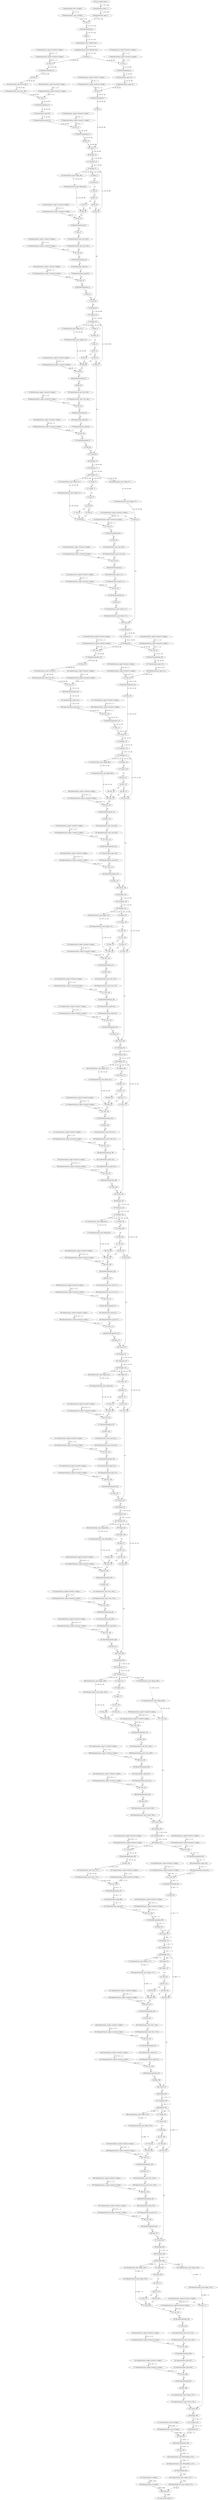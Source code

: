strict digraph  {
"0 QuantizeLinear_input.1_1" [id=0, type=QuantizeLinear];
"1 DequantizeLinear_input.1_1" [id=1, type=DequantizeLinear];
"2 QuantizeLinear_conv1.0.weight_1" [id=2, type=QuantizeLinear];
"3 DequantizeLinear_conv1.0.weight_1" [id=3, type=DequantizeLinear];
"4 Conv_0" [id=4, type=Conv];
"5 BatchNormalization_1" [id=5, type=BatchNormalization];
"6 Relu_2" [id=6, type=Relu];
"7 QuantizeLinear_onnx^^MaxPool_345_1" [id=7, label="7 QuantizeLinear_onnx::MaxPool_345_1", type=QuantizeLinear];
"8 DequantizeLinear_onnx^^MaxPool_345_1" [id=8, label="8 DequantizeLinear_onnx::MaxPool_345_1", type=DequantizeLinear];
"9 MaxPool_3" [id=9, type=MaxPool];
"10 QuantizeLinear_stage2.0.branch1.0.weight_1" [id=10, type=QuantizeLinear];
"11 DequantizeLinear_stage2.0.branch1.0.weight_1" [id=11, type=DequantizeLinear];
"12 Conv_4" [id=12, type=Conv];
"13 BatchNormalization_5" [id=13, type=BatchNormalization];
"14 QuantizeLinear_input.16_1" [id=14, type=QuantizeLinear];
"15 DequantizeLinear_input.16_1" [id=15, type=DequantizeLinear];
"16 QuantizeLinear_stage2.0.branch1.2.weight_1" [id=16, type=QuantizeLinear];
"17 DequantizeLinear_stage2.0.branch1.2.weight_1" [id=17, type=DequantizeLinear];
"18 Conv_6" [id=18, type=Conv];
"19 BatchNormalization_7" [id=19, type=BatchNormalization];
"20 Relu_8" [id=20, type=Relu];
"21 QuantizeLinear_stage2.0.branch2.0.weight_1" [id=21, type=QuantizeLinear];
"22 DequantizeLinear_stage2.0.branch2.0.weight_1" [id=22, type=DequantizeLinear];
"23 Conv_9" [id=23, type=Conv];
"24 BatchNormalization_10" [id=24, type=BatchNormalization];
"25 Relu_11" [id=25, type=Relu];
"26 QuantizeLinear_onnx^^Conv_366_1" [id=26, label="26 QuantizeLinear_onnx::Conv_366_1", type=QuantizeLinear];
"27 DequantizeLinear_onnx^^Conv_366_1" [id=27, label="27 DequantizeLinear_onnx::Conv_366_1", type=DequantizeLinear];
"28 QuantizeLinear_stage2.0.branch2.3.weight_1" [id=28, type=QuantizeLinear];
"29 DequantizeLinear_stage2.0.branch2.3.weight_1" [id=29, type=DequantizeLinear];
"30 Conv_12" [id=30, type=Conv];
"31 BatchNormalization_13" [id=31, type=BatchNormalization];
"32 QuantizeLinear_input.40_1" [id=32, type=QuantizeLinear];
"33 DequantizeLinear_input.40_1" [id=33, type=DequantizeLinear];
"34 QuantizeLinear_stage2.0.branch2.5.weight_1" [id=34, type=QuantizeLinear];
"35 DequantizeLinear_stage2.0.branch2.5.weight_1" [id=35, type=DequantizeLinear];
"36 Conv_14" [id=36, type=Conv];
"37 BatchNormalization_15" [id=37, type=BatchNormalization];
"38 Relu_16" [id=38, type=Relu];
"39 Concat_17" [id=39, type=Concat];
"40 Reshape_18" [id=40, type=Reshape];
"41 Transpose_19" [id=41, type=Transpose];
"42 Reshape_20" [id=42, type=Reshape];
"43 QuantizeLinear_onnx^^Shape_409_1" [id=43, label="43 QuantizeLinear_onnx::Shape_409_1", type=QuantizeLinear];
"44 DequantizeLinear_onnx^^Shape_409_1" [id=44, label="44 DequantizeLinear_onnx::Shape_409_1", type=DequantizeLinear];
"45 Shape_21" [id=45, type=Shape];
"46 Gather_23" [id=46, type=Gather];
"47 Add_26" [id=47, type=Add];
"48 Div_28" [id=48, type=Div];
"49 Mul_30" [id=49, type=Mul];
"50 Slice_31" [id=50, type=Slice];
"51 Mul_33" [id=51, type=Mul];
"52 Slice_34" [id=52, type=Slice];
"53 QuantizeLinear_stage2.1.branch2.0.weight_1" [id=53, type=QuantizeLinear];
"54 DequantizeLinear_stage2.1.branch2.0.weight_1" [id=54, type=DequantizeLinear];
"55 Conv_35" [id=55, type=Conv];
"56 BatchNormalization_36" [id=56, type=BatchNormalization];
"57 Relu_37" [id=57, type=Relu];
"58 QuantizeLinear_onnx^^Conv_430_1" [id=58, label="58 QuantizeLinear_onnx::Conv_430_1", type=QuantizeLinear];
"59 DequantizeLinear_onnx^^Conv_430_1" [id=59, label="59 DequantizeLinear_onnx::Conv_430_1", type=DequantizeLinear];
"60 QuantizeLinear_stage2.1.branch2.3.weight_1" [id=60, type=QuantizeLinear];
"61 DequantizeLinear_stage2.1.branch2.3.weight_1" [id=61, type=DequantizeLinear];
"62 Conv_38" [id=62, type=Conv];
"63 BatchNormalization_39" [id=63, type=BatchNormalization];
"64 QuantizeLinear_input.64_1" [id=64, type=QuantizeLinear];
"65 DequantizeLinear_input.64_1" [id=65, type=DequantizeLinear];
"66 QuantizeLinear_stage2.1.branch2.5.weight_1" [id=66, type=QuantizeLinear];
"67 DequantizeLinear_stage2.1.branch2.5.weight_1" [id=67, type=DequantizeLinear];
"68 Conv_40" [id=68, type=Conv];
"69 BatchNormalization_41" [id=69, type=BatchNormalization];
"70 Relu_42" [id=70, type=Relu];
"71 Concat_43" [id=71, type=Concat];
"72 Reshape_44" [id=72, type=Reshape];
"73 Transpose_45" [id=73, type=Transpose];
"74 Reshape_46" [id=74, type=Reshape];
"75 QuantizeLinear_onnx^^Shape_473_1" [id=75, label="75 QuantizeLinear_onnx::Shape_473_1", type=QuantizeLinear];
"76 DequantizeLinear_onnx^^Shape_473_1" [id=76, label="76 DequantizeLinear_onnx::Shape_473_1", type=DequantizeLinear];
"77 Shape_47" [id=77, type=Shape];
"78 Gather_49" [id=78, type=Gather];
"79 Add_52" [id=79, type=Add];
"80 Div_54" [id=80, type=Div];
"81 Mul_56" [id=81, type=Mul];
"82 Slice_57" [id=82, type=Slice];
"83 Mul_59" [id=83, type=Mul];
"84 Slice_60" [id=84, type=Slice];
"85 QuantizeLinear_stage2.2.branch2.0.weight_1" [id=85, type=QuantizeLinear];
"86 DequantizeLinear_stage2.2.branch2.0.weight_1" [id=86, type=DequantizeLinear];
"87 Conv_61" [id=87, type=Conv];
"88 BatchNormalization_62" [id=88, type=BatchNormalization];
"89 Relu_63" [id=89, type=Relu];
"90 QuantizeLinear_onnx^^Conv_494_1" [id=90, label="90 QuantizeLinear_onnx::Conv_494_1", type=QuantizeLinear];
"91 DequantizeLinear_onnx^^Conv_494_1" [id=91, label="91 DequantizeLinear_onnx::Conv_494_1", type=DequantizeLinear];
"92 QuantizeLinear_stage2.2.branch2.3.weight_1" [id=92, type=QuantizeLinear];
"93 DequantizeLinear_stage2.2.branch2.3.weight_1" [id=93, type=DequantizeLinear];
"94 Conv_64" [id=94, type=Conv];
"95 BatchNormalization_65" [id=95, type=BatchNormalization];
"96 QuantizeLinear_input.88_1" [id=96, type=QuantizeLinear];
"97 DequantizeLinear_input.88_1" [id=97, type=DequantizeLinear];
"98 QuantizeLinear_stage2.2.branch2.5.weight_1" [id=98, type=QuantizeLinear];
"99 DequantizeLinear_stage2.2.branch2.5.weight_1" [id=99, type=DequantizeLinear];
"100 Conv_66" [id=100, type=Conv];
"101 BatchNormalization_67" [id=101, type=BatchNormalization];
"102 Relu_68" [id=102, type=Relu];
"103 Concat_69" [id=103, type=Concat];
"104 Reshape_70" [id=104, type=Reshape];
"105 Transpose_71" [id=105, type=Transpose];
"106 Reshape_72" [id=106, type=Reshape];
"107 QuantizeLinear_onnx^^Shape_537_2" [id=107, label="107 QuantizeLinear_onnx::Shape_537_2", type=QuantizeLinear];
"108 DequantizeLinear_onnx^^Shape_537_2" [id=108, label="108 DequantizeLinear_onnx::Shape_537_2", type=DequantizeLinear];
"109 QuantizeLinear_onnx^^Shape_537_1" [id=109, label="109 QuantizeLinear_onnx::Shape_537_1", type=QuantizeLinear];
"110 DequantizeLinear_onnx^^Shape_537_1" [id=110, label="110 DequantizeLinear_onnx::Shape_537_1", type=DequantizeLinear];
"111 Shape_73" [id=111, type=Shape];
"112 Gather_75" [id=112, type=Gather];
"113 Add_78" [id=113, type=Add];
"114 Div_80" [id=114, type=Div];
"115 Mul_82" [id=115, type=Mul];
"116 Slice_83" [id=116, type=Slice];
"117 Mul_85" [id=117, type=Mul];
"118 Slice_86" [id=118, type=Slice];
"119 QuantizeLinear_stage2.3.branch2.0.weight_1" [id=119, type=QuantizeLinear];
"120 DequantizeLinear_stage2.3.branch2.0.weight_1" [id=120, type=DequantizeLinear];
"121 Conv_87" [id=121, type=Conv];
"122 BatchNormalization_88" [id=122, type=BatchNormalization];
"123 Relu_89" [id=123, type=Relu];
"124 QuantizeLinear_onnx^^Conv_558_1" [id=124, label="124 QuantizeLinear_onnx::Conv_558_1", type=QuantizeLinear];
"125 DequantizeLinear_onnx^^Conv_558_1" [id=125, label="125 DequantizeLinear_onnx::Conv_558_1", type=DequantizeLinear];
"126 QuantizeLinear_stage2.3.branch2.3.weight_1" [id=126, type=QuantizeLinear];
"127 DequantizeLinear_stage2.3.branch2.3.weight_1" [id=127, type=DequantizeLinear];
"128 Conv_90" [id=128, type=Conv];
"129 BatchNormalization_91" [id=129, type=BatchNormalization];
"130 QuantizeLinear_input.112_1" [id=130, type=QuantizeLinear];
"131 DequantizeLinear_input.112_1" [id=131, type=DequantizeLinear];
"132 QuantizeLinear_stage2.3.branch2.5.weight_1" [id=132, type=QuantizeLinear];
"133 DequantizeLinear_stage2.3.branch2.5.weight_1" [id=133, type=DequantizeLinear];
"134 Conv_92" [id=134, type=Conv];
"135 BatchNormalization_93" [id=135, type=BatchNormalization];
"136 Relu_94" [id=136, type=Relu];
"137 QuantizeLinear_onnx^^Concat_571_1" [id=137, label="137 QuantizeLinear_onnx::Concat_571_1", type=QuantizeLinear];
"138 DequantizeLinear_onnx^^Concat_571_1" [id=138, label="138 DequantizeLinear_onnx::Concat_571_1", type=DequantizeLinear];
"139 Concat_95" [id=139, type=Concat];
"140 Reshape_96" [id=140, type=Reshape];
"141 Transpose_97" [id=141, type=Transpose];
"142 Reshape_98" [id=142, type=Reshape];
"143 QuantizeLinear_stage3.0.branch1.0.weight_1" [id=143, type=QuantizeLinear];
"144 DequantizeLinear_stage3.0.branch1.0.weight_1" [id=144, type=DequantizeLinear];
"145 Conv_99" [id=145, type=Conv];
"146 BatchNormalization_100" [id=146, type=BatchNormalization];
"147 QuantizeLinear_input.132_1" [id=147, type=QuantizeLinear];
"148 DequantizeLinear_input.132_1" [id=148, type=DequantizeLinear];
"149 QuantizeLinear_stage3.0.branch1.2.weight_1" [id=149, type=QuantizeLinear];
"150 DequantizeLinear_stage3.0.branch1.2.weight_1" [id=150, type=DequantizeLinear];
"151 Conv_101" [id=151, type=Conv];
"152 BatchNormalization_102" [id=152, type=BatchNormalization];
"153 Relu_103" [id=153, type=Relu];
"154 QuantizeLinear_stage3.0.branch2.0.weight_1" [id=154, type=QuantizeLinear];
"155 DequantizeLinear_stage3.0.branch2.0.weight_1" [id=155, type=DequantizeLinear];
"156 Conv_104" [id=156, type=Conv];
"157 BatchNormalization_105" [id=157, type=BatchNormalization];
"158 Relu_106" [id=158, type=Relu];
"159 QuantizeLinear_onnx^^Conv_621_1" [id=159, label="159 QuantizeLinear_onnx::Conv_621_1", type=QuantizeLinear];
"160 DequantizeLinear_onnx^^Conv_621_1" [id=160, label="160 DequantizeLinear_onnx::Conv_621_1", type=DequantizeLinear];
"161 QuantizeLinear_stage3.0.branch2.3.weight_1" [id=161, type=QuantizeLinear];
"162 DequantizeLinear_stage3.0.branch2.3.weight_1" [id=162, type=DequantizeLinear];
"163 Conv_107" [id=163, type=Conv];
"164 BatchNormalization_108" [id=164, type=BatchNormalization];
"165 QuantizeLinear_input.156_1" [id=165, type=QuantizeLinear];
"166 DequantizeLinear_input.156_1" [id=166, type=DequantizeLinear];
"167 QuantizeLinear_stage3.0.branch2.5.weight_1" [id=167, type=QuantizeLinear];
"168 DequantizeLinear_stage3.0.branch2.5.weight_1" [id=168, type=DequantizeLinear];
"169 Conv_109" [id=169, type=Conv];
"170 BatchNormalization_110" [id=170, type=BatchNormalization];
"171 Relu_111" [id=171, type=Relu];
"172 Concat_112" [id=172, type=Concat];
"173 Reshape_113" [id=173, type=Reshape];
"174 Transpose_114" [id=174, type=Transpose];
"175 Reshape_115" [id=175, type=Reshape];
"176 QuantizeLinear_onnx^^Shape_664_1" [id=176, label="176 QuantizeLinear_onnx::Shape_664_1", type=QuantizeLinear];
"177 DequantizeLinear_onnx^^Shape_664_1" [id=177, label="177 DequantizeLinear_onnx::Shape_664_1", type=DequantizeLinear];
"178 Shape_116" [id=178, type=Shape];
"179 Gather_118" [id=179, type=Gather];
"180 Add_121" [id=180, type=Add];
"181 Div_123" [id=181, type=Div];
"182 Mul_125" [id=182, type=Mul];
"183 Slice_126" [id=183, type=Slice];
"184 Mul_128" [id=184, type=Mul];
"185 Slice_129" [id=185, type=Slice];
"186 QuantizeLinear_stage3.1.branch2.0.weight_1" [id=186, type=QuantizeLinear];
"187 DequantizeLinear_stage3.1.branch2.0.weight_1" [id=187, type=DequantizeLinear];
"188 Conv_130" [id=188, type=Conv];
"189 BatchNormalization_131" [id=189, type=BatchNormalization];
"190 Relu_132" [id=190, type=Relu];
"191 QuantizeLinear_onnx^^Conv_685_1" [id=191, label="191 QuantizeLinear_onnx::Conv_685_1", type=QuantizeLinear];
"192 DequantizeLinear_onnx^^Conv_685_1" [id=192, label="192 DequantizeLinear_onnx::Conv_685_1", type=DequantizeLinear];
"193 QuantizeLinear_stage3.1.branch2.3.weight_1" [id=193, type=QuantizeLinear];
"194 DequantizeLinear_stage3.1.branch2.3.weight_1" [id=194, type=DequantizeLinear];
"195 Conv_133" [id=195, type=Conv];
"196 BatchNormalization_134" [id=196, type=BatchNormalization];
"197 QuantizeLinear_input.180_1" [id=197, type=QuantizeLinear];
"198 DequantizeLinear_input.180_1" [id=198, type=DequantizeLinear];
"199 QuantizeLinear_stage3.1.branch2.5.weight_1" [id=199, type=QuantizeLinear];
"200 DequantizeLinear_stage3.1.branch2.5.weight_1" [id=200, type=DequantizeLinear];
"201 Conv_135" [id=201, type=Conv];
"202 BatchNormalization_136" [id=202, type=BatchNormalization];
"203 Relu_137" [id=203, type=Relu];
"204 Concat_138" [id=204, type=Concat];
"205 Reshape_139" [id=205, type=Reshape];
"206 Transpose_140" [id=206, type=Transpose];
"207 Reshape_141" [id=207, type=Reshape];
"208 QuantizeLinear_onnx^^Shape_728_1" [id=208, label="208 QuantizeLinear_onnx::Shape_728_1", type=QuantizeLinear];
"209 DequantizeLinear_onnx^^Shape_728_1" [id=209, label="209 DequantizeLinear_onnx::Shape_728_1", type=DequantizeLinear];
"210 Shape_142" [id=210, type=Shape];
"211 Gather_144" [id=211, type=Gather];
"212 Add_147" [id=212, type=Add];
"213 Div_149" [id=213, type=Div];
"214 Mul_151" [id=214, type=Mul];
"215 Slice_152" [id=215, type=Slice];
"216 Mul_154" [id=216, type=Mul];
"217 Slice_155" [id=217, type=Slice];
"218 QuantizeLinear_stage3.2.branch2.0.weight_1" [id=218, type=QuantizeLinear];
"219 DequantizeLinear_stage3.2.branch2.0.weight_1" [id=219, type=DequantizeLinear];
"220 Conv_156" [id=220, type=Conv];
"221 BatchNormalization_157" [id=221, type=BatchNormalization];
"222 Relu_158" [id=222, type=Relu];
"223 QuantizeLinear_onnx^^Conv_749_1" [id=223, label="223 QuantizeLinear_onnx::Conv_749_1", type=QuantizeLinear];
"224 DequantizeLinear_onnx^^Conv_749_1" [id=224, label="224 DequantizeLinear_onnx::Conv_749_1", type=DequantizeLinear];
"225 QuantizeLinear_stage3.2.branch2.3.weight_1" [id=225, type=QuantizeLinear];
"226 DequantizeLinear_stage3.2.branch2.3.weight_1" [id=226, type=DequantizeLinear];
"227 Conv_159" [id=227, type=Conv];
"228 BatchNormalization_160" [id=228, type=BatchNormalization];
"229 QuantizeLinear_input.204_1" [id=229, type=QuantizeLinear];
"230 DequantizeLinear_input.204_1" [id=230, type=DequantizeLinear];
"231 QuantizeLinear_stage3.2.branch2.5.weight_1" [id=231, type=QuantizeLinear];
"232 DequantizeLinear_stage3.2.branch2.5.weight_1" [id=232, type=DequantizeLinear];
"233 Conv_161" [id=233, type=Conv];
"234 BatchNormalization_162" [id=234, type=BatchNormalization];
"235 Relu_163" [id=235, type=Relu];
"236 Concat_164" [id=236, type=Concat];
"237 Reshape_165" [id=237, type=Reshape];
"238 Transpose_166" [id=238, type=Transpose];
"239 Reshape_167" [id=239, type=Reshape];
"240 QuantizeLinear_onnx^^Shape_792_1" [id=240, label="240 QuantizeLinear_onnx::Shape_792_1", type=QuantizeLinear];
"241 DequantizeLinear_onnx^^Shape_792_1" [id=241, label="241 DequantizeLinear_onnx::Shape_792_1", type=DequantizeLinear];
"242 Shape_168" [id=242, type=Shape];
"243 Gather_170" [id=243, type=Gather];
"244 Add_173" [id=244, type=Add];
"245 Div_175" [id=245, type=Div];
"246 Mul_177" [id=246, type=Mul];
"247 Slice_178" [id=247, type=Slice];
"248 Mul_180" [id=248, type=Mul];
"249 Slice_181" [id=249, type=Slice];
"250 QuantizeLinear_stage3.3.branch2.0.weight_1" [id=250, type=QuantizeLinear];
"251 DequantizeLinear_stage3.3.branch2.0.weight_1" [id=251, type=DequantizeLinear];
"252 Conv_182" [id=252, type=Conv];
"253 BatchNormalization_183" [id=253, type=BatchNormalization];
"254 Relu_184" [id=254, type=Relu];
"255 QuantizeLinear_onnx^^Conv_813_1" [id=255, label="255 QuantizeLinear_onnx::Conv_813_1", type=QuantizeLinear];
"256 DequantizeLinear_onnx^^Conv_813_1" [id=256, label="256 DequantizeLinear_onnx::Conv_813_1", type=DequantizeLinear];
"257 QuantizeLinear_stage3.3.branch2.3.weight_1" [id=257, type=QuantizeLinear];
"258 DequantizeLinear_stage3.3.branch2.3.weight_1" [id=258, type=DequantizeLinear];
"259 Conv_185" [id=259, type=Conv];
"260 BatchNormalization_186" [id=260, type=BatchNormalization];
"261 QuantizeLinear_input.228_1" [id=261, type=QuantizeLinear];
"262 DequantizeLinear_input.228_1" [id=262, type=DequantizeLinear];
"263 QuantizeLinear_stage3.3.branch2.5.weight_1" [id=263, type=QuantizeLinear];
"264 DequantizeLinear_stage3.3.branch2.5.weight_1" [id=264, type=DequantizeLinear];
"265 Conv_187" [id=265, type=Conv];
"266 BatchNormalization_188" [id=266, type=BatchNormalization];
"267 Relu_189" [id=267, type=Relu];
"268 Concat_190" [id=268, type=Concat];
"269 Reshape_191" [id=269, type=Reshape];
"270 Transpose_192" [id=270, type=Transpose];
"271 Reshape_193" [id=271, type=Reshape];
"272 QuantizeLinear_onnx^^Shape_856_1" [id=272, label="272 QuantizeLinear_onnx::Shape_856_1", type=QuantizeLinear];
"273 DequantizeLinear_onnx^^Shape_856_1" [id=273, label="273 DequantizeLinear_onnx::Shape_856_1", type=DequantizeLinear];
"274 Shape_194" [id=274, type=Shape];
"275 Gather_196" [id=275, type=Gather];
"276 Add_199" [id=276, type=Add];
"277 Div_201" [id=277, type=Div];
"278 Mul_203" [id=278, type=Mul];
"279 Slice_204" [id=279, type=Slice];
"280 Mul_206" [id=280, type=Mul];
"281 Slice_207" [id=281, type=Slice];
"282 QuantizeLinear_stage3.4.branch2.0.weight_1" [id=282, type=QuantizeLinear];
"283 DequantizeLinear_stage3.4.branch2.0.weight_1" [id=283, type=DequantizeLinear];
"284 Conv_208" [id=284, type=Conv];
"285 BatchNormalization_209" [id=285, type=BatchNormalization];
"286 Relu_210" [id=286, type=Relu];
"287 QuantizeLinear_onnx^^Conv_877_1" [id=287, label="287 QuantizeLinear_onnx::Conv_877_1", type=QuantizeLinear];
"288 DequantizeLinear_onnx^^Conv_877_1" [id=288, label="288 DequantizeLinear_onnx::Conv_877_1", type=DequantizeLinear];
"289 QuantizeLinear_stage3.4.branch2.3.weight_1" [id=289, type=QuantizeLinear];
"290 DequantizeLinear_stage3.4.branch2.3.weight_1" [id=290, type=DequantizeLinear];
"291 Conv_211" [id=291, type=Conv];
"292 BatchNormalization_212" [id=292, type=BatchNormalization];
"293 QuantizeLinear_input.252_1" [id=293, type=QuantizeLinear];
"294 DequantizeLinear_input.252_1" [id=294, type=DequantizeLinear];
"295 QuantizeLinear_stage3.4.branch2.5.weight_1" [id=295, type=QuantizeLinear];
"296 DequantizeLinear_stage3.4.branch2.5.weight_1" [id=296, type=DequantizeLinear];
"297 Conv_213" [id=297, type=Conv];
"298 BatchNormalization_214" [id=298, type=BatchNormalization];
"299 Relu_215" [id=299, type=Relu];
"300 Concat_216" [id=300, type=Concat];
"301 Reshape_217" [id=301, type=Reshape];
"302 Transpose_218" [id=302, type=Transpose];
"303 Reshape_219" [id=303, type=Reshape];
"304 QuantizeLinear_onnx^^Shape_920_1" [id=304, label="304 QuantizeLinear_onnx::Shape_920_1", type=QuantizeLinear];
"305 DequantizeLinear_onnx^^Shape_920_1" [id=305, label="305 DequantizeLinear_onnx::Shape_920_1", type=DequantizeLinear];
"306 Shape_220" [id=306, type=Shape];
"307 Gather_222" [id=307, type=Gather];
"308 Add_225" [id=308, type=Add];
"309 Div_227" [id=309, type=Div];
"310 Mul_229" [id=310, type=Mul];
"311 Slice_230" [id=311, type=Slice];
"312 Mul_232" [id=312, type=Mul];
"313 Slice_233" [id=313, type=Slice];
"314 QuantizeLinear_stage3.5.branch2.0.weight_1" [id=314, type=QuantizeLinear];
"315 DequantizeLinear_stage3.5.branch2.0.weight_1" [id=315, type=DequantizeLinear];
"316 Conv_234" [id=316, type=Conv];
"317 BatchNormalization_235" [id=317, type=BatchNormalization];
"318 Relu_236" [id=318, type=Relu];
"319 QuantizeLinear_onnx^^Conv_941_1" [id=319, label="319 QuantizeLinear_onnx::Conv_941_1", type=QuantizeLinear];
"320 DequantizeLinear_onnx^^Conv_941_1" [id=320, label="320 DequantizeLinear_onnx::Conv_941_1", type=DequantizeLinear];
"321 QuantizeLinear_stage3.5.branch2.3.weight_1" [id=321, type=QuantizeLinear];
"322 DequantizeLinear_stage3.5.branch2.3.weight_1" [id=322, type=DequantizeLinear];
"323 Conv_237" [id=323, type=Conv];
"324 BatchNormalization_238" [id=324, type=BatchNormalization];
"325 QuantizeLinear_input.276_1" [id=325, type=QuantizeLinear];
"326 DequantizeLinear_input.276_1" [id=326, type=DequantizeLinear];
"327 QuantizeLinear_stage3.5.branch2.5.weight_1" [id=327, type=QuantizeLinear];
"328 DequantizeLinear_stage3.5.branch2.5.weight_1" [id=328, type=DequantizeLinear];
"329 Conv_239" [id=329, type=Conv];
"330 BatchNormalization_240" [id=330, type=BatchNormalization];
"331 Relu_241" [id=331, type=Relu];
"332 Concat_242" [id=332, type=Concat];
"333 Reshape_243" [id=333, type=Reshape];
"334 Transpose_244" [id=334, type=Transpose];
"335 Reshape_245" [id=335, type=Reshape];
"336 QuantizeLinear_onnx^^Shape_984_1" [id=336, label="336 QuantizeLinear_onnx::Shape_984_1", type=QuantizeLinear];
"337 DequantizeLinear_onnx^^Shape_984_1" [id=337, label="337 DequantizeLinear_onnx::Shape_984_1", type=DequantizeLinear];
"338 Shape_246" [id=338, type=Shape];
"339 Gather_248" [id=339, type=Gather];
"340 Add_251" [id=340, type=Add];
"341 Div_253" [id=341, type=Div];
"342 Mul_255" [id=342, type=Mul];
"343 Slice_256" [id=343, type=Slice];
"344 Mul_258" [id=344, type=Mul];
"345 Slice_259" [id=345, type=Slice];
"346 QuantizeLinear_stage3.6.branch2.0.weight_1" [id=346, type=QuantizeLinear];
"347 DequantizeLinear_stage3.6.branch2.0.weight_1" [id=347, type=DequantizeLinear];
"348 Conv_260" [id=348, type=Conv];
"349 BatchNormalization_261" [id=349, type=BatchNormalization];
"350 Relu_262" [id=350, type=Relu];
"351 QuantizeLinear_onnx^^Conv_1005_1" [id=351, label="351 QuantizeLinear_onnx::Conv_1005_1", type=QuantizeLinear];
"352 DequantizeLinear_onnx^^Conv_1005_1" [id=352, label="352 DequantizeLinear_onnx::Conv_1005_1", type=DequantizeLinear];
"353 QuantizeLinear_stage3.6.branch2.3.weight_1" [id=353, type=QuantizeLinear];
"354 DequantizeLinear_stage3.6.branch2.3.weight_1" [id=354, type=DequantizeLinear];
"355 Conv_263" [id=355, type=Conv];
"356 BatchNormalization_264" [id=356, type=BatchNormalization];
"357 QuantizeLinear_input.300_1" [id=357, type=QuantizeLinear];
"358 DequantizeLinear_input.300_1" [id=358, type=DequantizeLinear];
"359 QuantizeLinear_stage3.6.branch2.5.weight_1" [id=359, type=QuantizeLinear];
"360 DequantizeLinear_stage3.6.branch2.5.weight_1" [id=360, type=DequantizeLinear];
"361 Conv_265" [id=361, type=Conv];
"362 BatchNormalization_266" [id=362, type=BatchNormalization];
"363 Relu_267" [id=363, type=Relu];
"364 Concat_268" [id=364, type=Concat];
"365 Reshape_269" [id=365, type=Reshape];
"366 Transpose_270" [id=366, type=Transpose];
"367 Reshape_271" [id=367, type=Reshape];
"368 QuantizeLinear_onnx^^Shape_1048_2" [id=368, label="368 QuantizeLinear_onnx::Shape_1048_2", type=QuantizeLinear];
"369 DequantizeLinear_onnx^^Shape_1048_2" [id=369, label="369 DequantizeLinear_onnx::Shape_1048_2", type=DequantizeLinear];
"370 QuantizeLinear_onnx^^Shape_1048_1" [id=370, label="370 QuantizeLinear_onnx::Shape_1048_1", type=QuantizeLinear];
"371 DequantizeLinear_onnx^^Shape_1048_1" [id=371, label="371 DequantizeLinear_onnx::Shape_1048_1", type=DequantizeLinear];
"372 Shape_272" [id=372, type=Shape];
"373 Gather_274" [id=373, type=Gather];
"374 Add_277" [id=374, type=Add];
"375 Div_279" [id=375, type=Div];
"376 Mul_281" [id=376, type=Mul];
"377 Slice_282" [id=377, type=Slice];
"378 Mul_284" [id=378, type=Mul];
"379 Slice_285" [id=379, type=Slice];
"380 QuantizeLinear_stage3.7.branch2.0.weight_1" [id=380, type=QuantizeLinear];
"381 DequantizeLinear_stage3.7.branch2.0.weight_1" [id=381, type=DequantizeLinear];
"382 Conv_286" [id=382, type=Conv];
"383 BatchNormalization_287" [id=383, type=BatchNormalization];
"384 Relu_288" [id=384, type=Relu];
"385 QuantizeLinear_onnx^^Conv_1069_1" [id=385, label="385 QuantizeLinear_onnx::Conv_1069_1", type=QuantizeLinear];
"386 DequantizeLinear_onnx^^Conv_1069_1" [id=386, label="386 DequantizeLinear_onnx::Conv_1069_1", type=DequantizeLinear];
"387 QuantizeLinear_stage3.7.branch2.3.weight_1" [id=387, type=QuantizeLinear];
"388 DequantizeLinear_stage3.7.branch2.3.weight_1" [id=388, type=DequantizeLinear];
"389 Conv_289" [id=389, type=Conv];
"390 BatchNormalization_290" [id=390, type=BatchNormalization];
"391 QuantizeLinear_input.324_1" [id=391, type=QuantizeLinear];
"392 DequantizeLinear_input.324_1" [id=392, type=DequantizeLinear];
"393 QuantizeLinear_stage3.7.branch2.5.weight_1" [id=393, type=QuantizeLinear];
"394 DequantizeLinear_stage3.7.branch2.5.weight_1" [id=394, type=DequantizeLinear];
"395 Conv_291" [id=395, type=Conv];
"396 BatchNormalization_292" [id=396, type=BatchNormalization];
"397 Relu_293" [id=397, type=Relu];
"398 QuantizeLinear_onnx^^Concat_1082_1" [id=398, label="398 QuantizeLinear_onnx::Concat_1082_1", type=QuantizeLinear];
"399 DequantizeLinear_onnx^^Concat_1082_1" [id=399, label="399 DequantizeLinear_onnx::Concat_1082_1", type=DequantizeLinear];
"400 Concat_294" [id=400, type=Concat];
"401 Reshape_295" [id=401, type=Reshape];
"402 Transpose_296" [id=402, type=Transpose];
"403 Reshape_297" [id=403, type=Reshape];
"404 QuantizeLinear_stage4.0.branch1.0.weight_1" [id=404, type=QuantizeLinear];
"405 DequantizeLinear_stage4.0.branch1.0.weight_1" [id=405, type=DequantizeLinear];
"406 Conv_298" [id=406, type=Conv];
"407 BatchNormalization_299" [id=407, type=BatchNormalization];
"408 QuantizeLinear_input.344_1" [id=408, type=QuantizeLinear];
"409 DequantizeLinear_input.344_1" [id=409, type=DequantizeLinear];
"410 QuantizeLinear_stage4.0.branch1.2.weight_1" [id=410, type=QuantizeLinear];
"411 DequantizeLinear_stage4.0.branch1.2.weight_1" [id=411, type=DequantizeLinear];
"412 Conv_300" [id=412, type=Conv];
"413 BatchNormalization_301" [id=413, type=BatchNormalization];
"414 Relu_302" [id=414, type=Relu];
"415 QuantizeLinear_stage4.0.branch2.0.weight_1" [id=415, type=QuantizeLinear];
"416 DequantizeLinear_stage4.0.branch2.0.weight_1" [id=416, type=DequantizeLinear];
"417 Conv_303" [id=417, type=Conv];
"418 BatchNormalization_304" [id=418, type=BatchNormalization];
"419 Relu_305" [id=419, type=Relu];
"420 QuantizeLinear_onnx^^Conv_1132_1" [id=420, label="420 QuantizeLinear_onnx::Conv_1132_1", type=QuantizeLinear];
"421 DequantizeLinear_onnx^^Conv_1132_1" [id=421, label="421 DequantizeLinear_onnx::Conv_1132_1", type=DequantizeLinear];
"422 QuantizeLinear_stage4.0.branch2.3.weight_1" [id=422, type=QuantizeLinear];
"423 DequantizeLinear_stage4.0.branch2.3.weight_1" [id=423, type=DequantizeLinear];
"424 Conv_306" [id=424, type=Conv];
"425 BatchNormalization_307" [id=425, type=BatchNormalization];
"426 QuantizeLinear_input.368_1" [id=426, type=QuantizeLinear];
"427 DequantizeLinear_input.368_1" [id=427, type=DequantizeLinear];
"428 QuantizeLinear_stage4.0.branch2.5.weight_1" [id=428, type=QuantizeLinear];
"429 DequantizeLinear_stage4.0.branch2.5.weight_1" [id=429, type=DequantizeLinear];
"430 Conv_308" [id=430, type=Conv];
"431 BatchNormalization_309" [id=431, type=BatchNormalization];
"432 Relu_310" [id=432, type=Relu];
"433 Concat_311" [id=433, type=Concat];
"434 Reshape_312" [id=434, type=Reshape];
"435 Transpose_313" [id=435, type=Transpose];
"436 Reshape_314" [id=436, type=Reshape];
"437 QuantizeLinear_onnx^^Shape_1175_1" [id=437, label="437 QuantizeLinear_onnx::Shape_1175_1", type=QuantizeLinear];
"438 DequantizeLinear_onnx^^Shape_1175_1" [id=438, label="438 DequantizeLinear_onnx::Shape_1175_1", type=DequantizeLinear];
"439 Shape_315" [id=439, type=Shape];
"440 Gather_317" [id=440, type=Gather];
"441 Add_320" [id=441, type=Add];
"442 Div_322" [id=442, type=Div];
"443 Mul_324" [id=443, type=Mul];
"444 Slice_325" [id=444, type=Slice];
"445 Mul_327" [id=445, type=Mul];
"446 Slice_328" [id=446, type=Slice];
"447 QuantizeLinear_stage4.1.branch2.0.weight_1" [id=447, type=QuantizeLinear];
"448 DequantizeLinear_stage4.1.branch2.0.weight_1" [id=448, type=DequantizeLinear];
"449 Conv_329" [id=449, type=Conv];
"450 BatchNormalization_330" [id=450, type=BatchNormalization];
"451 Relu_331" [id=451, type=Relu];
"452 QuantizeLinear_onnx^^Conv_1196_1" [id=452, label="452 QuantizeLinear_onnx::Conv_1196_1", type=QuantizeLinear];
"453 DequantizeLinear_onnx^^Conv_1196_1" [id=453, label="453 DequantizeLinear_onnx::Conv_1196_1", type=DequantizeLinear];
"454 QuantizeLinear_stage4.1.branch2.3.weight_1" [id=454, type=QuantizeLinear];
"455 DequantizeLinear_stage4.1.branch2.3.weight_1" [id=455, type=DequantizeLinear];
"456 Conv_332" [id=456, type=Conv];
"457 BatchNormalization_333" [id=457, type=BatchNormalization];
"458 QuantizeLinear_input.392_1" [id=458, type=QuantizeLinear];
"459 DequantizeLinear_input.392_1" [id=459, type=DequantizeLinear];
"460 QuantizeLinear_stage4.1.branch2.5.weight_1" [id=460, type=QuantizeLinear];
"461 DequantizeLinear_stage4.1.branch2.5.weight_1" [id=461, type=DequantizeLinear];
"462 Conv_334" [id=462, type=Conv];
"463 BatchNormalization_335" [id=463, type=BatchNormalization];
"464 Relu_336" [id=464, type=Relu];
"465 Concat_337" [id=465, type=Concat];
"466 Reshape_338" [id=466, type=Reshape];
"467 Transpose_339" [id=467, type=Transpose];
"468 Reshape_340" [id=468, type=Reshape];
"469 QuantizeLinear_onnx^^Shape_1239_1" [id=469, label="469 QuantizeLinear_onnx::Shape_1239_1", type=QuantizeLinear];
"470 DequantizeLinear_onnx^^Shape_1239_1" [id=470, label="470 DequantizeLinear_onnx::Shape_1239_1", type=DequantizeLinear];
"471 Shape_341" [id=471, type=Shape];
"472 Gather_343" [id=472, type=Gather];
"473 Add_346" [id=473, type=Add];
"474 Div_348" [id=474, type=Div];
"475 Mul_350" [id=475, type=Mul];
"476 Slice_351" [id=476, type=Slice];
"477 Mul_353" [id=477, type=Mul];
"478 Slice_354" [id=478, type=Slice];
"479 QuantizeLinear_stage4.2.branch2.0.weight_1" [id=479, type=QuantizeLinear];
"480 DequantizeLinear_stage4.2.branch2.0.weight_1" [id=480, type=DequantizeLinear];
"481 Conv_355" [id=481, type=Conv];
"482 BatchNormalization_356" [id=482, type=BatchNormalization];
"483 Relu_357" [id=483, type=Relu];
"484 QuantizeLinear_onnx^^Conv_1260_1" [id=484, label="484 QuantizeLinear_onnx::Conv_1260_1", type=QuantizeLinear];
"485 DequantizeLinear_onnx^^Conv_1260_1" [id=485, label="485 DequantizeLinear_onnx::Conv_1260_1", type=DequantizeLinear];
"486 QuantizeLinear_stage4.2.branch2.3.weight_1" [id=486, type=QuantizeLinear];
"487 DequantizeLinear_stage4.2.branch2.3.weight_1" [id=487, type=DequantizeLinear];
"488 Conv_358" [id=488, type=Conv];
"489 BatchNormalization_359" [id=489, type=BatchNormalization];
"490 QuantizeLinear_input.416_1" [id=490, type=QuantizeLinear];
"491 DequantizeLinear_input.416_1" [id=491, type=DequantizeLinear];
"492 QuantizeLinear_stage4.2.branch2.5.weight_1" [id=492, type=QuantizeLinear];
"493 DequantizeLinear_stage4.2.branch2.5.weight_1" [id=493, type=DequantizeLinear];
"494 Conv_360" [id=494, type=Conv];
"495 BatchNormalization_361" [id=495, type=BatchNormalization];
"496 Relu_362" [id=496, type=Relu];
"497 Concat_363" [id=497, type=Concat];
"498 Reshape_364" [id=498, type=Reshape];
"499 Transpose_365" [id=499, type=Transpose];
"500 Reshape_366" [id=500, type=Reshape];
"501 QuantizeLinear_onnx^^Shape_1303_2" [id=501, label="501 QuantizeLinear_onnx::Shape_1303_2", type=QuantizeLinear];
"502 DequantizeLinear_onnx^^Shape_1303_2" [id=502, label="502 DequantizeLinear_onnx::Shape_1303_2", type=DequantizeLinear];
"503 QuantizeLinear_onnx^^Shape_1303_1" [id=503, label="503 QuantizeLinear_onnx::Shape_1303_1", type=QuantizeLinear];
"504 DequantizeLinear_onnx^^Shape_1303_1" [id=504, label="504 DequantizeLinear_onnx::Shape_1303_1", type=DequantizeLinear];
"505 Shape_367" [id=505, type=Shape];
"506 Gather_369" [id=506, type=Gather];
"507 Add_372" [id=507, type=Add];
"508 Div_374" [id=508, type=Div];
"509 Mul_376" [id=509, type=Mul];
"510 Slice_377" [id=510, type=Slice];
"511 Mul_379" [id=511, type=Mul];
"512 Slice_380" [id=512, type=Slice];
"513 QuantizeLinear_stage4.3.branch2.0.weight_1" [id=513, type=QuantizeLinear];
"514 DequantizeLinear_stage4.3.branch2.0.weight_1" [id=514, type=DequantizeLinear];
"515 Conv_381" [id=515, type=Conv];
"516 BatchNormalization_382" [id=516, type=BatchNormalization];
"517 Relu_383" [id=517, type=Relu];
"518 QuantizeLinear_onnx^^Conv_1324_1" [id=518, label="518 QuantizeLinear_onnx::Conv_1324_1", type=QuantizeLinear];
"519 DequantizeLinear_onnx^^Conv_1324_1" [id=519, label="519 DequantizeLinear_onnx::Conv_1324_1", type=DequantizeLinear];
"520 QuantizeLinear_stage4.3.branch2.3.weight_1" [id=520, type=QuantizeLinear];
"521 DequantizeLinear_stage4.3.branch2.3.weight_1" [id=521, type=DequantizeLinear];
"522 Conv_384" [id=522, type=Conv];
"523 BatchNormalization_385" [id=523, type=BatchNormalization];
"524 QuantizeLinear_input.440_1" [id=524, type=QuantizeLinear];
"525 DequantizeLinear_input.440_1" [id=525, type=DequantizeLinear];
"526 QuantizeLinear_stage4.3.branch2.5.weight_1" [id=526, type=QuantizeLinear];
"527 DequantizeLinear_stage4.3.branch2.5.weight_1" [id=527, type=DequantizeLinear];
"528 Conv_386" [id=528, type=Conv];
"529 BatchNormalization_387" [id=529, type=BatchNormalization];
"530 Relu_388" [id=530, type=Relu];
"531 QuantizeLinear_onnx^^Concat_1337_1" [id=531, label="531 QuantizeLinear_onnx::Concat_1337_1", type=QuantizeLinear];
"532 DequantizeLinear_onnx^^Concat_1337_1" [id=532, label="532 DequantizeLinear_onnx::Concat_1337_1", type=DequantizeLinear];
"533 Concat_389" [id=533, type=Concat];
"534 Reshape_390" [id=534, type=Reshape];
"535 Transpose_391" [id=535, type=Transpose];
"536 Reshape_392" [id=536, type=Reshape];
"537 QuantizeLinear_conv5.0.weight_1" [id=537, type=QuantizeLinear];
"538 DequantizeLinear_conv5.0.weight_1" [id=538, type=DequantizeLinear];
"539 Conv_393" [id=539, type=Conv];
"540 BatchNormalization_394" [id=540, type=BatchNormalization];
"541 Relu_395" [id=541, type=Relu];
"542 QuantizeLinear_onnx^^ReduceMean_1374_1" [id=542, label="542 QuantizeLinear_onnx::ReduceMean_1374_1", type=QuantizeLinear];
"543 DequantizeLinear_onnx^^ReduceMean_1374_1" [id=543, label="543 DequantizeLinear_onnx::ReduceMean_1374_1", type=DequantizeLinear];
"544 ReduceMean_396" [id=544, type=ReduceMean];
"545 QuantizeLinear_onnx^^Gemm_1375_1" [id=545, label="545 QuantizeLinear_onnx::Gemm_1375_1", type=QuantizeLinear];
"546 DequantizeLinear_onnx^^Gemm_1375_1" [id=546, label="546 DequantizeLinear_onnx::Gemm_1375_1", type=DequantizeLinear];
"547 QuantizeLinear_fc.weight_1" [id=547, type=QuantizeLinear];
"548 DequantizeLinear_fc.weight_1" [id=548, type=DequantizeLinear];
"549 Gemm_397" [id=549, type=Gemm];
"550 nncf_model_input_0" [id=550, type=nncf_model_input];
"551 nncf_model_output_0" [id=551, type=nncf_model_output];
"0 QuantizeLinear_input.1_1" -> "1 DequantizeLinear_input.1_1"  [label="[1, 3, 224, 224]", style=dashed];
"1 DequantizeLinear_input.1_1" -> "4 Conv_0"  [label="[1, 3, 224, 224]", style=solid];
"2 QuantizeLinear_conv1.0.weight_1" -> "3 DequantizeLinear_conv1.0.weight_1"  [label="[24, 3, 3, 3]", style=dashed];
"3 DequantizeLinear_conv1.0.weight_1" -> "4 Conv_0"  [label="[24, 3, 3, 3]", style=solid];
"4 Conv_0" -> "5 BatchNormalization_1"  [label="[1, 24, 112, 112]", style=solid];
"5 BatchNormalization_1" -> "6 Relu_2"  [label="[1, 24, 112, 112]", style=solid];
"6 Relu_2" -> "7 QuantizeLinear_onnx^^MaxPool_345_1"  [label="[1, 24, 112, 112]", style=solid];
"7 QuantizeLinear_onnx^^MaxPool_345_1" -> "8 DequantizeLinear_onnx^^MaxPool_345_1"  [label="[1, 24, 112, 112]", style=dashed];
"8 DequantizeLinear_onnx^^MaxPool_345_1" -> "9 MaxPool_3"  [label="[1, 24, 112, 112]", style=solid];
"9 MaxPool_3" -> "12 Conv_4"  [label="[1, 24, 56, 56]", style=solid];
"9 MaxPool_3" -> "23 Conv_9"  [label="[1, 24, 56, 56]", style=solid];
"10 QuantizeLinear_stage2.0.branch1.0.weight_1" -> "11 DequantizeLinear_stage2.0.branch1.0.weight_1"  [label="[24, 1, 3, 3]", style=dashed];
"11 DequantizeLinear_stage2.0.branch1.0.weight_1" -> "12 Conv_4"  [label="[24, 1, 3, 3]", style=solid];
"12 Conv_4" -> "13 BatchNormalization_5"  [label="[1, 24, 28, 28]", style=solid];
"13 BatchNormalization_5" -> "14 QuantizeLinear_input.16_1"  [label="[1, 24, 28, 28]", style=solid];
"14 QuantizeLinear_input.16_1" -> "15 DequantizeLinear_input.16_1"  [label="[1, 24, 28, 28]", style=dashed];
"15 DequantizeLinear_input.16_1" -> "18 Conv_6"  [label="[1, 24, 28, 28]", style=solid];
"16 QuantizeLinear_stage2.0.branch1.2.weight_1" -> "17 DequantizeLinear_stage2.0.branch1.2.weight_1"  [label="[58, 24, 1, 1]", style=dashed];
"17 DequantizeLinear_stage2.0.branch1.2.weight_1" -> "18 Conv_6"  [label="[58, 24, 1, 1]", style=solid];
"18 Conv_6" -> "19 BatchNormalization_7"  [label="[1, 58, 28, 28]", style=solid];
"19 BatchNormalization_7" -> "20 Relu_8"  [label="[1, 58, 28, 28]", style=solid];
"20 Relu_8" -> "39 Concat_17"  [label="[1, 58, 28, 28]", style=solid];
"21 QuantizeLinear_stage2.0.branch2.0.weight_1" -> "22 DequantizeLinear_stage2.0.branch2.0.weight_1"  [label="[58, 24, 1, 1]", style=dashed];
"22 DequantizeLinear_stage2.0.branch2.0.weight_1" -> "23 Conv_9"  [label="[58, 24, 1, 1]", style=solid];
"23 Conv_9" -> "24 BatchNormalization_10"  [label="[1, 58, 56, 56]", style=solid];
"24 BatchNormalization_10" -> "25 Relu_11"  [label="[1, 58, 56, 56]", style=solid];
"25 Relu_11" -> "26 QuantizeLinear_onnx^^Conv_366_1"  [label="[1, 58, 56, 56]", style=solid];
"26 QuantizeLinear_onnx^^Conv_366_1" -> "27 DequantizeLinear_onnx^^Conv_366_1"  [label="[1, 58, 56, 56]", style=dashed];
"27 DequantizeLinear_onnx^^Conv_366_1" -> "30 Conv_12"  [label="[1, 58, 56, 56]", style=solid];
"28 QuantizeLinear_stage2.0.branch2.3.weight_1" -> "29 DequantizeLinear_stage2.0.branch2.3.weight_1"  [label="[58, 1, 3, 3]", style=dashed];
"29 DequantizeLinear_stage2.0.branch2.3.weight_1" -> "30 Conv_12"  [label="[58, 1, 3, 3]", style=solid];
"30 Conv_12" -> "31 BatchNormalization_13"  [label="[1, 58, 28, 28]", style=solid];
"31 BatchNormalization_13" -> "32 QuantizeLinear_input.40_1"  [label="[1, 58, 28, 28]", style=solid];
"32 QuantizeLinear_input.40_1" -> "33 DequantizeLinear_input.40_1"  [label="[1, 58, 28, 28]", style=dashed];
"33 DequantizeLinear_input.40_1" -> "36 Conv_14"  [label="[1, 58, 28, 28]", style=solid];
"34 QuantizeLinear_stage2.0.branch2.5.weight_1" -> "35 DequantizeLinear_stage2.0.branch2.5.weight_1"  [label="[58, 58, 1, 1]", style=dashed];
"35 DequantizeLinear_stage2.0.branch2.5.weight_1" -> "36 Conv_14"  [label="[58, 58, 1, 1]", style=solid];
"36 Conv_14" -> "37 BatchNormalization_15"  [label="[1, 58, 28, 28]", style=solid];
"37 BatchNormalization_15" -> "38 Relu_16"  [label="[1, 58, 28, 28]", style=solid];
"38 Relu_16" -> "39 Concat_17"  [label="[1, 58, 28, 28]", style=solid];
"39 Concat_17" -> "40 Reshape_18"  [label="[1, 116, 28, 28]", style=solid];
"40 Reshape_18" -> "41 Transpose_19"  [label="[1, 2, 58, 28, 28]", style=solid];
"41 Transpose_19" -> "42 Reshape_20"  [label="[1, 58, 2, 28, 28]", style=solid];
"42 Reshape_20" -> "43 QuantizeLinear_onnx^^Shape_409_1"  [label="[1, 116, 28, 28]", style=solid];
"42 Reshape_20" -> "45 Shape_21"  [label="[1, 116, 28, 28]", style=solid];
"42 Reshape_20" -> "50 Slice_31"  [label="[1, 116, 28, 28]", style=solid];
"43 QuantizeLinear_onnx^^Shape_409_1" -> "44 DequantizeLinear_onnx^^Shape_409_1"  [label="[1, 116, 28, 28]", style=dashed];
"44 DequantizeLinear_onnx^^Shape_409_1" -> "52 Slice_34"  [label="[1, 116, 28, 28]", style=solid];
"45 Shape_21" -> "46 Gather_23"  [label="[4]", style=dashed];
"46 Gather_23" -> "47 Add_26"  [label="[1]", style=dashed];
"47 Add_26" -> "48 Div_28"  [label="[1]", style=dashed];
"48 Div_28" -> "49 Mul_30"  [label="[1]", style=dashed];
"48 Div_28" -> "51 Mul_33"  [label="[1]", style=dashed];
"49 Mul_30" -> "50 Slice_31"  [label="[1]", style=dashed];
"49 Mul_30" -> "52 Slice_34"  [label="[1]", style=dashed];
"50 Slice_31" -> "71 Concat_43"  [label="[1]", style=solid];
"51 Mul_33" -> "52 Slice_34"  [label="[1]", style=dashed];
"52 Slice_34" -> "55 Conv_35"  [label="[1]", style=solid];
"53 QuantizeLinear_stage2.1.branch2.0.weight_1" -> "54 DequantizeLinear_stage2.1.branch2.0.weight_1"  [label="[58, 58, 1, 1]", style=dashed];
"54 DequantizeLinear_stage2.1.branch2.0.weight_1" -> "55 Conv_35"  [label="[58, 58, 1, 1]", style=solid];
"55 Conv_35" -> "56 BatchNormalization_36"  [label="[1]", style=solid];
"56 BatchNormalization_36" -> "57 Relu_37"  [label="[1]", style=solid];
"57 Relu_37" -> "58 QuantizeLinear_onnx^^Conv_430_1"  [label="[1]", style=solid];
"58 QuantizeLinear_onnx^^Conv_430_1" -> "59 DequantizeLinear_onnx^^Conv_430_1"  [label="[1]", style=dashed];
"59 DequantizeLinear_onnx^^Conv_430_1" -> "62 Conv_38"  [label="[1]", style=solid];
"60 QuantizeLinear_stage2.1.branch2.3.weight_1" -> "61 DequantizeLinear_stage2.1.branch2.3.weight_1"  [label="[58, 1, 3, 3]", style=dashed];
"61 DequantizeLinear_stage2.1.branch2.3.weight_1" -> "62 Conv_38"  [label="[58, 1, 3, 3]", style=solid];
"62 Conv_38" -> "63 BatchNormalization_39"  [label="[1]", style=solid];
"63 BatchNormalization_39" -> "64 QuantizeLinear_input.64_1"  [label="[1]", style=solid];
"64 QuantizeLinear_input.64_1" -> "65 DequantizeLinear_input.64_1"  [label="[1]", style=dashed];
"65 DequantizeLinear_input.64_1" -> "68 Conv_40"  [label="[1]", style=solid];
"66 QuantizeLinear_stage2.1.branch2.5.weight_1" -> "67 DequantizeLinear_stage2.1.branch2.5.weight_1"  [label="[58, 58, 1, 1]", style=dashed];
"67 DequantizeLinear_stage2.1.branch2.5.weight_1" -> "68 Conv_40"  [label="[58, 58, 1, 1]", style=solid];
"68 Conv_40" -> "69 BatchNormalization_41"  [label="[1]", style=solid];
"69 BatchNormalization_41" -> "70 Relu_42"  [label="[1]", style=solid];
"70 Relu_42" -> "71 Concat_43"  [label="[1]", style=solid];
"71 Concat_43" -> "72 Reshape_44"  [label="[1]", style=solid];
"72 Reshape_44" -> "73 Transpose_45"  [label="[1, 2, 58, 28, 28]", style=solid];
"73 Transpose_45" -> "74 Reshape_46"  [label="[1, 58, 2, 28, 28]", style=solid];
"74 Reshape_46" -> "75 QuantizeLinear_onnx^^Shape_473_1"  [label="[1, 116, 28, 28]", style=solid];
"74 Reshape_46" -> "77 Shape_47"  [label="[1, 116, 28, 28]", style=solid];
"74 Reshape_46" -> "82 Slice_57"  [label="[1, 116, 28, 28]", style=solid];
"75 QuantizeLinear_onnx^^Shape_473_1" -> "76 DequantizeLinear_onnx^^Shape_473_1"  [label="[1, 116, 28, 28]", style=dashed];
"76 DequantizeLinear_onnx^^Shape_473_1" -> "84 Slice_60"  [label="[1, 116, 28, 28]", style=solid];
"77 Shape_47" -> "78 Gather_49"  [label="[4]", style=dashed];
"78 Gather_49" -> "79 Add_52"  [label="[1]", style=dashed];
"79 Add_52" -> "80 Div_54"  [label="[1]", style=dashed];
"80 Div_54" -> "81 Mul_56"  [label="[1]", style=dashed];
"80 Div_54" -> "83 Mul_59"  [label="[1]", style=dashed];
"81 Mul_56" -> "82 Slice_57"  [label="[1]", style=dashed];
"81 Mul_56" -> "84 Slice_60"  [label="[1]", style=dashed];
"82 Slice_57" -> "103 Concat_69"  [label="[1]", style=solid];
"83 Mul_59" -> "84 Slice_60"  [label="[1]", style=dashed];
"84 Slice_60" -> "87 Conv_61"  [label="[1]", style=solid];
"85 QuantizeLinear_stage2.2.branch2.0.weight_1" -> "86 DequantizeLinear_stage2.2.branch2.0.weight_1"  [label="[58, 58, 1, 1]", style=dashed];
"86 DequantizeLinear_stage2.2.branch2.0.weight_1" -> "87 Conv_61"  [label="[58, 58, 1, 1]", style=solid];
"87 Conv_61" -> "88 BatchNormalization_62"  [label="[1]", style=solid];
"88 BatchNormalization_62" -> "89 Relu_63"  [label="[1]", style=solid];
"89 Relu_63" -> "90 QuantizeLinear_onnx^^Conv_494_1"  [label="[1]", style=solid];
"90 QuantizeLinear_onnx^^Conv_494_1" -> "91 DequantizeLinear_onnx^^Conv_494_1"  [label="[1]", style=dashed];
"91 DequantizeLinear_onnx^^Conv_494_1" -> "94 Conv_64"  [label="[1]", style=solid];
"92 QuantizeLinear_stage2.2.branch2.3.weight_1" -> "93 DequantizeLinear_stage2.2.branch2.3.weight_1"  [label="[58, 1, 3, 3]", style=dashed];
"93 DequantizeLinear_stage2.2.branch2.3.weight_1" -> "94 Conv_64"  [label="[58, 1, 3, 3]", style=solid];
"94 Conv_64" -> "95 BatchNormalization_65"  [label="[1]", style=solid];
"95 BatchNormalization_65" -> "96 QuantizeLinear_input.88_1"  [label="[1]", style=solid];
"96 QuantizeLinear_input.88_1" -> "97 DequantizeLinear_input.88_1"  [label="[1]", style=dashed];
"97 DequantizeLinear_input.88_1" -> "100 Conv_66"  [label="[1]", style=solid];
"98 QuantizeLinear_stage2.2.branch2.5.weight_1" -> "99 DequantizeLinear_stage2.2.branch2.5.weight_1"  [label="[58, 58, 1, 1]", style=dashed];
"99 DequantizeLinear_stage2.2.branch2.5.weight_1" -> "100 Conv_66"  [label="[58, 58, 1, 1]", style=solid];
"100 Conv_66" -> "101 BatchNormalization_67"  [label="[1]", style=solid];
"101 BatchNormalization_67" -> "102 Relu_68"  [label="[1]", style=solid];
"102 Relu_68" -> "103 Concat_69"  [label="[1]", style=solid];
"103 Concat_69" -> "104 Reshape_70"  [label="[1]", style=solid];
"104 Reshape_70" -> "105 Transpose_71"  [label="[1, 2, 58, 28, 28]", style=solid];
"105 Transpose_71" -> "106 Reshape_72"  [label="[1, 58, 2, 28, 28]", style=solid];
"106 Reshape_72" -> "107 QuantizeLinear_onnx^^Shape_537_2"  [label="[1, 116, 28, 28]", style=solid];
"106 Reshape_72" -> "109 QuantizeLinear_onnx^^Shape_537_1"  [label="[1, 116, 28, 28]", style=solid];
"106 Reshape_72" -> "111 Shape_73"  [label="[1, 116, 28, 28]", style=solid];
"107 QuantizeLinear_onnx^^Shape_537_2" -> "108 DequantizeLinear_onnx^^Shape_537_2"  [label="[1, 116, 28, 28]", style=dashed];
"108 DequantizeLinear_onnx^^Shape_537_2" -> "118 Slice_86"  [label="[1, 116, 28, 28]", style=solid];
"109 QuantizeLinear_onnx^^Shape_537_1" -> "110 DequantizeLinear_onnx^^Shape_537_1"  [label="[1, 116, 28, 28]", style=dashed];
"110 DequantizeLinear_onnx^^Shape_537_1" -> "116 Slice_83"  [label="[1, 116, 28, 28]", style=solid];
"111 Shape_73" -> "112 Gather_75"  [label="[4]", style=dashed];
"112 Gather_75" -> "113 Add_78"  [label="[1]", style=dashed];
"113 Add_78" -> "114 Div_80"  [label="[1]", style=dashed];
"114 Div_80" -> "115 Mul_82"  [label="[1]", style=dashed];
"114 Div_80" -> "117 Mul_85"  [label="[1]", style=dashed];
"115 Mul_82" -> "116 Slice_83"  [label="[1]", style=dashed];
"115 Mul_82" -> "118 Slice_86"  [label="[1]", style=dashed];
"116 Slice_83" -> "139 Concat_95"  [label="[1]", style=solid];
"117 Mul_85" -> "118 Slice_86"  [label="[1]", style=dashed];
"118 Slice_86" -> "121 Conv_87"  [label="[1]", style=solid];
"119 QuantizeLinear_stage2.3.branch2.0.weight_1" -> "120 DequantizeLinear_stage2.3.branch2.0.weight_1"  [label="[58, 58, 1, 1]", style=dashed];
"120 DequantizeLinear_stage2.3.branch2.0.weight_1" -> "121 Conv_87"  [label="[58, 58, 1, 1]", style=solid];
"121 Conv_87" -> "122 BatchNormalization_88"  [label="[1]", style=solid];
"122 BatchNormalization_88" -> "123 Relu_89"  [label="[1]", style=solid];
"123 Relu_89" -> "124 QuantizeLinear_onnx^^Conv_558_1"  [label="[1]", style=solid];
"124 QuantizeLinear_onnx^^Conv_558_1" -> "125 DequantizeLinear_onnx^^Conv_558_1"  [label="[1]", style=dashed];
"125 DequantizeLinear_onnx^^Conv_558_1" -> "128 Conv_90"  [label="[1]", style=solid];
"126 QuantizeLinear_stage2.3.branch2.3.weight_1" -> "127 DequantizeLinear_stage2.3.branch2.3.weight_1"  [label="[58, 1, 3, 3]", style=dashed];
"127 DequantizeLinear_stage2.3.branch2.3.weight_1" -> "128 Conv_90"  [label="[58, 1, 3, 3]", style=solid];
"128 Conv_90" -> "129 BatchNormalization_91"  [label="[1]", style=solid];
"129 BatchNormalization_91" -> "130 QuantizeLinear_input.112_1"  [label="[1]", style=solid];
"130 QuantizeLinear_input.112_1" -> "131 DequantizeLinear_input.112_1"  [label="[1]", style=dashed];
"131 DequantizeLinear_input.112_1" -> "134 Conv_92"  [label="[1]", style=solid];
"132 QuantizeLinear_stage2.3.branch2.5.weight_1" -> "133 DequantizeLinear_stage2.3.branch2.5.weight_1"  [label="[58, 58, 1, 1]", style=dashed];
"133 DequantizeLinear_stage2.3.branch2.5.weight_1" -> "134 Conv_92"  [label="[58, 58, 1, 1]", style=solid];
"134 Conv_92" -> "135 BatchNormalization_93"  [label="[1]", style=solid];
"135 BatchNormalization_93" -> "136 Relu_94"  [label="[1]", style=solid];
"136 Relu_94" -> "137 QuantizeLinear_onnx^^Concat_571_1"  [label="[1]", style=solid];
"137 QuantizeLinear_onnx^^Concat_571_1" -> "138 DequantizeLinear_onnx^^Concat_571_1"  [label="[1]", style=dashed];
"138 DequantizeLinear_onnx^^Concat_571_1" -> "139 Concat_95"  [label="[1]", style=solid];
"139 Concat_95" -> "140 Reshape_96"  [label="[1]", style=solid];
"140 Reshape_96" -> "141 Transpose_97"  [label="[1, 2, 58, 28, 28]", style=solid];
"141 Transpose_97" -> "142 Reshape_98"  [label="[1, 58, 2, 28, 28]", style=solid];
"142 Reshape_98" -> "145 Conv_99"  [label="[1, 116, 28, 28]", style=solid];
"142 Reshape_98" -> "156 Conv_104"  [label="[1, 116, 28, 28]", style=solid];
"143 QuantizeLinear_stage3.0.branch1.0.weight_1" -> "144 DequantizeLinear_stage3.0.branch1.0.weight_1"  [label="[116, 1, 3, 3]", style=dashed];
"144 DequantizeLinear_stage3.0.branch1.0.weight_1" -> "145 Conv_99"  [label="[116, 1, 3, 3]", style=solid];
"145 Conv_99" -> "146 BatchNormalization_100"  [label="[1, 116, 14, 14]", style=solid];
"146 BatchNormalization_100" -> "147 QuantizeLinear_input.132_1"  [label="[1, 116, 14, 14]", style=solid];
"147 QuantizeLinear_input.132_1" -> "148 DequantizeLinear_input.132_1"  [label="[1, 116, 14, 14]", style=dashed];
"148 DequantizeLinear_input.132_1" -> "151 Conv_101"  [label="[1, 116, 14, 14]", style=solid];
"149 QuantizeLinear_stage3.0.branch1.2.weight_1" -> "150 DequantizeLinear_stage3.0.branch1.2.weight_1"  [label="[116, 116, 1, 1]", style=dashed];
"150 DequantizeLinear_stage3.0.branch1.2.weight_1" -> "151 Conv_101"  [label="[116, 116, 1, 1]", style=solid];
"151 Conv_101" -> "152 BatchNormalization_102"  [label="[1, 116, 14, 14]", style=solid];
"152 BatchNormalization_102" -> "153 Relu_103"  [label="[1, 116, 14, 14]", style=solid];
"153 Relu_103" -> "172 Concat_112"  [label="[1, 116, 14, 14]", style=solid];
"154 QuantizeLinear_stage3.0.branch2.0.weight_1" -> "155 DequantizeLinear_stage3.0.branch2.0.weight_1"  [label="[116, 116, 1, 1]", style=dashed];
"155 DequantizeLinear_stage3.0.branch2.0.weight_1" -> "156 Conv_104"  [label="[116, 116, 1, 1]", style=solid];
"156 Conv_104" -> "157 BatchNormalization_105"  [label="[1, 116, 28, 28]", style=solid];
"157 BatchNormalization_105" -> "158 Relu_106"  [label="[1, 116, 28, 28]", style=solid];
"158 Relu_106" -> "159 QuantizeLinear_onnx^^Conv_621_1"  [label="[1, 116, 28, 28]", style=solid];
"159 QuantizeLinear_onnx^^Conv_621_1" -> "160 DequantizeLinear_onnx^^Conv_621_1"  [label="[1, 116, 28, 28]", style=dashed];
"160 DequantizeLinear_onnx^^Conv_621_1" -> "163 Conv_107"  [label="[1, 116, 28, 28]", style=solid];
"161 QuantizeLinear_stage3.0.branch2.3.weight_1" -> "162 DequantizeLinear_stage3.0.branch2.3.weight_1"  [label="[116, 1, 3, 3]", style=dashed];
"162 DequantizeLinear_stage3.0.branch2.3.weight_1" -> "163 Conv_107"  [label="[116, 1, 3, 3]", style=solid];
"163 Conv_107" -> "164 BatchNormalization_108"  [label="[1, 116, 14, 14]", style=solid];
"164 BatchNormalization_108" -> "165 QuantizeLinear_input.156_1"  [label="[1, 116, 14, 14]", style=solid];
"165 QuantizeLinear_input.156_1" -> "166 DequantizeLinear_input.156_1"  [label="[1, 116, 14, 14]", style=dashed];
"166 DequantizeLinear_input.156_1" -> "169 Conv_109"  [label="[1, 116, 14, 14]", style=solid];
"167 QuantizeLinear_stage3.0.branch2.5.weight_1" -> "168 DequantizeLinear_stage3.0.branch2.5.weight_1"  [label="[116, 116, 1, 1]", style=dashed];
"168 DequantizeLinear_stage3.0.branch2.5.weight_1" -> "169 Conv_109"  [label="[116, 116, 1, 1]", style=solid];
"169 Conv_109" -> "170 BatchNormalization_110"  [label="[1, 116, 14, 14]", style=solid];
"170 BatchNormalization_110" -> "171 Relu_111"  [label="[1, 116, 14, 14]", style=solid];
"171 Relu_111" -> "172 Concat_112"  [label="[1, 116, 14, 14]", style=solid];
"172 Concat_112" -> "173 Reshape_113"  [label="[1, 232, 14, 14]", style=solid];
"173 Reshape_113" -> "174 Transpose_114"  [label="[1, 2, 116, 14, 14]", style=solid];
"174 Transpose_114" -> "175 Reshape_115"  [label="[1, 116, 2, 14, 14]", style=solid];
"175 Reshape_115" -> "176 QuantizeLinear_onnx^^Shape_664_1"  [label="[1, 232, 14, 14]", style=solid];
"175 Reshape_115" -> "178 Shape_116"  [label="[1, 232, 14, 14]", style=solid];
"175 Reshape_115" -> "183 Slice_126"  [label="[1, 232, 14, 14]", style=solid];
"176 QuantizeLinear_onnx^^Shape_664_1" -> "177 DequantizeLinear_onnx^^Shape_664_1"  [label="[1, 232, 14, 14]", style=dashed];
"177 DequantizeLinear_onnx^^Shape_664_1" -> "185 Slice_129"  [label="[1, 232, 14, 14]", style=solid];
"178 Shape_116" -> "179 Gather_118"  [label="[4]", style=dashed];
"179 Gather_118" -> "180 Add_121"  [label="[1]", style=dashed];
"180 Add_121" -> "181 Div_123"  [label="[1]", style=dashed];
"181 Div_123" -> "182 Mul_125"  [label="[1]", style=dashed];
"181 Div_123" -> "184 Mul_128"  [label="[1]", style=dashed];
"182 Mul_125" -> "183 Slice_126"  [label="[1]", style=dashed];
"182 Mul_125" -> "185 Slice_129"  [label="[1]", style=dashed];
"183 Slice_126" -> "204 Concat_138"  [label="[1]", style=solid];
"184 Mul_128" -> "185 Slice_129"  [label="[1]", style=dashed];
"185 Slice_129" -> "188 Conv_130"  [label="[1]", style=solid];
"186 QuantizeLinear_stage3.1.branch2.0.weight_1" -> "187 DequantizeLinear_stage3.1.branch2.0.weight_1"  [label="[116, 116, 1, 1]", style=dashed];
"187 DequantizeLinear_stage3.1.branch2.0.weight_1" -> "188 Conv_130"  [label="[116, 116, 1, 1]", style=solid];
"188 Conv_130" -> "189 BatchNormalization_131"  [label="[1]", style=solid];
"189 BatchNormalization_131" -> "190 Relu_132"  [label="[1]", style=solid];
"190 Relu_132" -> "191 QuantizeLinear_onnx^^Conv_685_1"  [label="[1]", style=solid];
"191 QuantizeLinear_onnx^^Conv_685_1" -> "192 DequantizeLinear_onnx^^Conv_685_1"  [label="[1]", style=dashed];
"192 DequantizeLinear_onnx^^Conv_685_1" -> "195 Conv_133"  [label="[1]", style=solid];
"193 QuantizeLinear_stage3.1.branch2.3.weight_1" -> "194 DequantizeLinear_stage3.1.branch2.3.weight_1"  [label="[116, 1, 3, 3]", style=dashed];
"194 DequantizeLinear_stage3.1.branch2.3.weight_1" -> "195 Conv_133"  [label="[116, 1, 3, 3]", style=solid];
"195 Conv_133" -> "196 BatchNormalization_134"  [label="[1]", style=solid];
"196 BatchNormalization_134" -> "197 QuantizeLinear_input.180_1"  [label="[1]", style=solid];
"197 QuantizeLinear_input.180_1" -> "198 DequantizeLinear_input.180_1"  [label="[1]", style=dashed];
"198 DequantizeLinear_input.180_1" -> "201 Conv_135"  [label="[1]", style=solid];
"199 QuantizeLinear_stage3.1.branch2.5.weight_1" -> "200 DequantizeLinear_stage3.1.branch2.5.weight_1"  [label="[116, 116, 1, 1]", style=dashed];
"200 DequantizeLinear_stage3.1.branch2.5.weight_1" -> "201 Conv_135"  [label="[116, 116, 1, 1]", style=solid];
"201 Conv_135" -> "202 BatchNormalization_136"  [label="[1]", style=solid];
"202 BatchNormalization_136" -> "203 Relu_137"  [label="[1]", style=solid];
"203 Relu_137" -> "204 Concat_138"  [label="[1]", style=solid];
"204 Concat_138" -> "205 Reshape_139"  [label="[1]", style=solid];
"205 Reshape_139" -> "206 Transpose_140"  [label="[1, 2, 116, 14, 14]", style=solid];
"206 Transpose_140" -> "207 Reshape_141"  [label="[1, 116, 2, 14, 14]", style=solid];
"207 Reshape_141" -> "208 QuantizeLinear_onnx^^Shape_728_1"  [label="[1, 232, 14, 14]", style=solid];
"207 Reshape_141" -> "210 Shape_142"  [label="[1, 232, 14, 14]", style=solid];
"207 Reshape_141" -> "215 Slice_152"  [label="[1, 232, 14, 14]", style=solid];
"208 QuantizeLinear_onnx^^Shape_728_1" -> "209 DequantizeLinear_onnx^^Shape_728_1"  [label="[1, 232, 14, 14]", style=dashed];
"209 DequantizeLinear_onnx^^Shape_728_1" -> "217 Slice_155"  [label="[1, 232, 14, 14]", style=solid];
"210 Shape_142" -> "211 Gather_144"  [label="[4]", style=dashed];
"211 Gather_144" -> "212 Add_147"  [label="[1]", style=dashed];
"212 Add_147" -> "213 Div_149"  [label="[1]", style=dashed];
"213 Div_149" -> "214 Mul_151"  [label="[1]", style=dashed];
"213 Div_149" -> "216 Mul_154"  [label="[1]", style=dashed];
"214 Mul_151" -> "215 Slice_152"  [label="[1]", style=dashed];
"214 Mul_151" -> "217 Slice_155"  [label="[1]", style=dashed];
"215 Slice_152" -> "236 Concat_164"  [label="[1]", style=solid];
"216 Mul_154" -> "217 Slice_155"  [label="[1]", style=dashed];
"217 Slice_155" -> "220 Conv_156"  [label="[1]", style=solid];
"218 QuantizeLinear_stage3.2.branch2.0.weight_1" -> "219 DequantizeLinear_stage3.2.branch2.0.weight_1"  [label="[116, 116, 1, 1]", style=dashed];
"219 DequantizeLinear_stage3.2.branch2.0.weight_1" -> "220 Conv_156"  [label="[116, 116, 1, 1]", style=solid];
"220 Conv_156" -> "221 BatchNormalization_157"  [label="[1]", style=solid];
"221 BatchNormalization_157" -> "222 Relu_158"  [label="[1]", style=solid];
"222 Relu_158" -> "223 QuantizeLinear_onnx^^Conv_749_1"  [label="[1]", style=solid];
"223 QuantizeLinear_onnx^^Conv_749_1" -> "224 DequantizeLinear_onnx^^Conv_749_1"  [label="[1]", style=dashed];
"224 DequantizeLinear_onnx^^Conv_749_1" -> "227 Conv_159"  [label="[1]", style=solid];
"225 QuantizeLinear_stage3.2.branch2.3.weight_1" -> "226 DequantizeLinear_stage3.2.branch2.3.weight_1"  [label="[116, 1, 3, 3]", style=dashed];
"226 DequantizeLinear_stage3.2.branch2.3.weight_1" -> "227 Conv_159"  [label="[116, 1, 3, 3]", style=solid];
"227 Conv_159" -> "228 BatchNormalization_160"  [label="[1]", style=solid];
"228 BatchNormalization_160" -> "229 QuantizeLinear_input.204_1"  [label="[1]", style=solid];
"229 QuantizeLinear_input.204_1" -> "230 DequantizeLinear_input.204_1"  [label="[1]", style=dashed];
"230 DequantizeLinear_input.204_1" -> "233 Conv_161"  [label="[1]", style=solid];
"231 QuantizeLinear_stage3.2.branch2.5.weight_1" -> "232 DequantizeLinear_stage3.2.branch2.5.weight_1"  [label="[116, 116, 1, 1]", style=dashed];
"232 DequantizeLinear_stage3.2.branch2.5.weight_1" -> "233 Conv_161"  [label="[116, 116, 1, 1]", style=solid];
"233 Conv_161" -> "234 BatchNormalization_162"  [label="[1]", style=solid];
"234 BatchNormalization_162" -> "235 Relu_163"  [label="[1]", style=solid];
"235 Relu_163" -> "236 Concat_164"  [label="[1]", style=solid];
"236 Concat_164" -> "237 Reshape_165"  [label="[1]", style=solid];
"237 Reshape_165" -> "238 Transpose_166"  [label="[1, 2, 116, 14, 14]", style=solid];
"238 Transpose_166" -> "239 Reshape_167"  [label="[1, 116, 2, 14, 14]", style=solid];
"239 Reshape_167" -> "240 QuantizeLinear_onnx^^Shape_792_1"  [label="[1, 232, 14, 14]", style=solid];
"239 Reshape_167" -> "242 Shape_168"  [label="[1, 232, 14, 14]", style=solid];
"239 Reshape_167" -> "247 Slice_178"  [label="[1, 232, 14, 14]", style=solid];
"240 QuantizeLinear_onnx^^Shape_792_1" -> "241 DequantizeLinear_onnx^^Shape_792_1"  [label="[1, 232, 14, 14]", style=dashed];
"241 DequantizeLinear_onnx^^Shape_792_1" -> "249 Slice_181"  [label="[1, 232, 14, 14]", style=solid];
"242 Shape_168" -> "243 Gather_170"  [label="[4]", style=dashed];
"243 Gather_170" -> "244 Add_173"  [label="[1]", style=dashed];
"244 Add_173" -> "245 Div_175"  [label="[1]", style=dashed];
"245 Div_175" -> "246 Mul_177"  [label="[1]", style=dashed];
"245 Div_175" -> "248 Mul_180"  [label="[1]", style=dashed];
"246 Mul_177" -> "247 Slice_178"  [label="[1]", style=dashed];
"246 Mul_177" -> "249 Slice_181"  [label="[1]", style=dashed];
"247 Slice_178" -> "268 Concat_190"  [label="[1]", style=solid];
"248 Mul_180" -> "249 Slice_181"  [label="[1]", style=dashed];
"249 Slice_181" -> "252 Conv_182"  [label="[1]", style=solid];
"250 QuantizeLinear_stage3.3.branch2.0.weight_1" -> "251 DequantizeLinear_stage3.3.branch2.0.weight_1"  [label="[116, 116, 1, 1]", style=dashed];
"251 DequantizeLinear_stage3.3.branch2.0.weight_1" -> "252 Conv_182"  [label="[116, 116, 1, 1]", style=solid];
"252 Conv_182" -> "253 BatchNormalization_183"  [label="[1]", style=solid];
"253 BatchNormalization_183" -> "254 Relu_184"  [label="[1]", style=solid];
"254 Relu_184" -> "255 QuantizeLinear_onnx^^Conv_813_1"  [label="[1]", style=solid];
"255 QuantizeLinear_onnx^^Conv_813_1" -> "256 DequantizeLinear_onnx^^Conv_813_1"  [label="[1]", style=dashed];
"256 DequantizeLinear_onnx^^Conv_813_1" -> "259 Conv_185"  [label="[1]", style=solid];
"257 QuantizeLinear_stage3.3.branch2.3.weight_1" -> "258 DequantizeLinear_stage3.3.branch2.3.weight_1"  [label="[116, 1, 3, 3]", style=dashed];
"258 DequantizeLinear_stage3.3.branch2.3.weight_1" -> "259 Conv_185"  [label="[116, 1, 3, 3]", style=solid];
"259 Conv_185" -> "260 BatchNormalization_186"  [label="[1]", style=solid];
"260 BatchNormalization_186" -> "261 QuantizeLinear_input.228_1"  [label="[1]", style=solid];
"261 QuantizeLinear_input.228_1" -> "262 DequantizeLinear_input.228_1"  [label="[1]", style=dashed];
"262 DequantizeLinear_input.228_1" -> "265 Conv_187"  [label="[1]", style=solid];
"263 QuantizeLinear_stage3.3.branch2.5.weight_1" -> "264 DequantizeLinear_stage3.3.branch2.5.weight_1"  [label="[116, 116, 1, 1]", style=dashed];
"264 DequantizeLinear_stage3.3.branch2.5.weight_1" -> "265 Conv_187"  [label="[116, 116, 1, 1]", style=solid];
"265 Conv_187" -> "266 BatchNormalization_188"  [label="[1]", style=solid];
"266 BatchNormalization_188" -> "267 Relu_189"  [label="[1]", style=solid];
"267 Relu_189" -> "268 Concat_190"  [label="[1]", style=solid];
"268 Concat_190" -> "269 Reshape_191"  [label="[1]", style=solid];
"269 Reshape_191" -> "270 Transpose_192"  [label="[1, 2, 116, 14, 14]", style=solid];
"270 Transpose_192" -> "271 Reshape_193"  [label="[1, 116, 2, 14, 14]", style=solid];
"271 Reshape_193" -> "272 QuantizeLinear_onnx^^Shape_856_1"  [label="[1, 232, 14, 14]", style=solid];
"271 Reshape_193" -> "274 Shape_194"  [label="[1, 232, 14, 14]", style=solid];
"271 Reshape_193" -> "279 Slice_204"  [label="[1, 232, 14, 14]", style=solid];
"272 QuantizeLinear_onnx^^Shape_856_1" -> "273 DequantizeLinear_onnx^^Shape_856_1"  [label="[1, 232, 14, 14]", style=dashed];
"273 DequantizeLinear_onnx^^Shape_856_1" -> "281 Slice_207"  [label="[1, 232, 14, 14]", style=solid];
"274 Shape_194" -> "275 Gather_196"  [label="[4]", style=dashed];
"275 Gather_196" -> "276 Add_199"  [label="[1]", style=dashed];
"276 Add_199" -> "277 Div_201"  [label="[1]", style=dashed];
"277 Div_201" -> "278 Mul_203"  [label="[1]", style=dashed];
"277 Div_201" -> "280 Mul_206"  [label="[1]", style=dashed];
"278 Mul_203" -> "279 Slice_204"  [label="[1]", style=dashed];
"278 Mul_203" -> "281 Slice_207"  [label="[1]", style=dashed];
"279 Slice_204" -> "300 Concat_216"  [label="[1]", style=solid];
"280 Mul_206" -> "281 Slice_207"  [label="[1]", style=dashed];
"281 Slice_207" -> "284 Conv_208"  [label="[1]", style=solid];
"282 QuantizeLinear_stage3.4.branch2.0.weight_1" -> "283 DequantizeLinear_stage3.4.branch2.0.weight_1"  [label="[116, 116, 1, 1]", style=dashed];
"283 DequantizeLinear_stage3.4.branch2.0.weight_1" -> "284 Conv_208"  [label="[116, 116, 1, 1]", style=solid];
"284 Conv_208" -> "285 BatchNormalization_209"  [label="[1]", style=solid];
"285 BatchNormalization_209" -> "286 Relu_210"  [label="[1]", style=solid];
"286 Relu_210" -> "287 QuantizeLinear_onnx^^Conv_877_1"  [label="[1]", style=solid];
"287 QuantizeLinear_onnx^^Conv_877_1" -> "288 DequantizeLinear_onnx^^Conv_877_1"  [label="[1]", style=dashed];
"288 DequantizeLinear_onnx^^Conv_877_1" -> "291 Conv_211"  [label="[1]", style=solid];
"289 QuantizeLinear_stage3.4.branch2.3.weight_1" -> "290 DequantizeLinear_stage3.4.branch2.3.weight_1"  [label="[116, 1, 3, 3]", style=dashed];
"290 DequantizeLinear_stage3.4.branch2.3.weight_1" -> "291 Conv_211"  [label="[116, 1, 3, 3]", style=solid];
"291 Conv_211" -> "292 BatchNormalization_212"  [label="[1]", style=solid];
"292 BatchNormalization_212" -> "293 QuantizeLinear_input.252_1"  [label="[1]", style=solid];
"293 QuantizeLinear_input.252_1" -> "294 DequantizeLinear_input.252_1"  [label="[1]", style=dashed];
"294 DequantizeLinear_input.252_1" -> "297 Conv_213"  [label="[1]", style=solid];
"295 QuantizeLinear_stage3.4.branch2.5.weight_1" -> "296 DequantizeLinear_stage3.4.branch2.5.weight_1"  [label="[116, 116, 1, 1]", style=dashed];
"296 DequantizeLinear_stage3.4.branch2.5.weight_1" -> "297 Conv_213"  [label="[116, 116, 1, 1]", style=solid];
"297 Conv_213" -> "298 BatchNormalization_214"  [label="[1]", style=solid];
"298 BatchNormalization_214" -> "299 Relu_215"  [label="[1]", style=solid];
"299 Relu_215" -> "300 Concat_216"  [label="[1]", style=solid];
"300 Concat_216" -> "301 Reshape_217"  [label="[1]", style=solid];
"301 Reshape_217" -> "302 Transpose_218"  [label="[1, 2, 116, 14, 14]", style=solid];
"302 Transpose_218" -> "303 Reshape_219"  [label="[1, 116, 2, 14, 14]", style=solid];
"303 Reshape_219" -> "304 QuantizeLinear_onnx^^Shape_920_1"  [label="[1, 232, 14, 14]", style=solid];
"303 Reshape_219" -> "306 Shape_220"  [label="[1, 232, 14, 14]", style=solid];
"303 Reshape_219" -> "311 Slice_230"  [label="[1, 232, 14, 14]", style=solid];
"304 QuantizeLinear_onnx^^Shape_920_1" -> "305 DequantizeLinear_onnx^^Shape_920_1"  [label="[1, 232, 14, 14]", style=dashed];
"305 DequantizeLinear_onnx^^Shape_920_1" -> "313 Slice_233"  [label="[1, 232, 14, 14]", style=solid];
"306 Shape_220" -> "307 Gather_222"  [label="[4]", style=dashed];
"307 Gather_222" -> "308 Add_225"  [label="[1]", style=dashed];
"308 Add_225" -> "309 Div_227"  [label="[1]", style=dashed];
"309 Div_227" -> "310 Mul_229"  [label="[1]", style=dashed];
"309 Div_227" -> "312 Mul_232"  [label="[1]", style=dashed];
"310 Mul_229" -> "311 Slice_230"  [label="[1]", style=dashed];
"310 Mul_229" -> "313 Slice_233"  [label="[1]", style=dashed];
"311 Slice_230" -> "332 Concat_242"  [label="[1]", style=solid];
"312 Mul_232" -> "313 Slice_233"  [label="[1]", style=dashed];
"313 Slice_233" -> "316 Conv_234"  [label="[1]", style=solid];
"314 QuantizeLinear_stage3.5.branch2.0.weight_1" -> "315 DequantizeLinear_stage3.5.branch2.0.weight_1"  [label="[116, 116, 1, 1]", style=dashed];
"315 DequantizeLinear_stage3.5.branch2.0.weight_1" -> "316 Conv_234"  [label="[116, 116, 1, 1]", style=solid];
"316 Conv_234" -> "317 BatchNormalization_235"  [label="[1]", style=solid];
"317 BatchNormalization_235" -> "318 Relu_236"  [label="[1]", style=solid];
"318 Relu_236" -> "319 QuantizeLinear_onnx^^Conv_941_1"  [label="[1]", style=solid];
"319 QuantizeLinear_onnx^^Conv_941_1" -> "320 DequantizeLinear_onnx^^Conv_941_1"  [label="[1]", style=dashed];
"320 DequantizeLinear_onnx^^Conv_941_1" -> "323 Conv_237"  [label="[1]", style=solid];
"321 QuantizeLinear_stage3.5.branch2.3.weight_1" -> "322 DequantizeLinear_stage3.5.branch2.3.weight_1"  [label="[116, 1, 3, 3]", style=dashed];
"322 DequantizeLinear_stage3.5.branch2.3.weight_1" -> "323 Conv_237"  [label="[116, 1, 3, 3]", style=solid];
"323 Conv_237" -> "324 BatchNormalization_238"  [label="[1]", style=solid];
"324 BatchNormalization_238" -> "325 QuantizeLinear_input.276_1"  [label="[1]", style=solid];
"325 QuantizeLinear_input.276_1" -> "326 DequantizeLinear_input.276_1"  [label="[1]", style=dashed];
"326 DequantizeLinear_input.276_1" -> "329 Conv_239"  [label="[1]", style=solid];
"327 QuantizeLinear_stage3.5.branch2.5.weight_1" -> "328 DequantizeLinear_stage3.5.branch2.5.weight_1"  [label="[116, 116, 1, 1]", style=dashed];
"328 DequantizeLinear_stage3.5.branch2.5.weight_1" -> "329 Conv_239"  [label="[116, 116, 1, 1]", style=solid];
"329 Conv_239" -> "330 BatchNormalization_240"  [label="[1]", style=solid];
"330 BatchNormalization_240" -> "331 Relu_241"  [label="[1]", style=solid];
"331 Relu_241" -> "332 Concat_242"  [label="[1]", style=solid];
"332 Concat_242" -> "333 Reshape_243"  [label="[1]", style=solid];
"333 Reshape_243" -> "334 Transpose_244"  [label="[1, 2, 116, 14, 14]", style=solid];
"334 Transpose_244" -> "335 Reshape_245"  [label="[1, 116, 2, 14, 14]", style=solid];
"335 Reshape_245" -> "336 QuantizeLinear_onnx^^Shape_984_1"  [label="[1, 232, 14, 14]", style=solid];
"335 Reshape_245" -> "338 Shape_246"  [label="[1, 232, 14, 14]", style=solid];
"335 Reshape_245" -> "343 Slice_256"  [label="[1, 232, 14, 14]", style=solid];
"336 QuantizeLinear_onnx^^Shape_984_1" -> "337 DequantizeLinear_onnx^^Shape_984_1"  [label="[1, 232, 14, 14]", style=dashed];
"337 DequantizeLinear_onnx^^Shape_984_1" -> "345 Slice_259"  [label="[1, 232, 14, 14]", style=solid];
"338 Shape_246" -> "339 Gather_248"  [label="[4]", style=dashed];
"339 Gather_248" -> "340 Add_251"  [label="[1]", style=dashed];
"340 Add_251" -> "341 Div_253"  [label="[1]", style=dashed];
"341 Div_253" -> "342 Mul_255"  [label="[1]", style=dashed];
"341 Div_253" -> "344 Mul_258"  [label="[1]", style=dashed];
"342 Mul_255" -> "343 Slice_256"  [label="[1]", style=dashed];
"342 Mul_255" -> "345 Slice_259"  [label="[1]", style=dashed];
"343 Slice_256" -> "364 Concat_268"  [label="[1]", style=solid];
"344 Mul_258" -> "345 Slice_259"  [label="[1]", style=dashed];
"345 Slice_259" -> "348 Conv_260"  [label="[1]", style=solid];
"346 QuantizeLinear_stage3.6.branch2.0.weight_1" -> "347 DequantizeLinear_stage3.6.branch2.0.weight_1"  [label="[116, 116, 1, 1]", style=dashed];
"347 DequantizeLinear_stage3.6.branch2.0.weight_1" -> "348 Conv_260"  [label="[116, 116, 1, 1]", style=solid];
"348 Conv_260" -> "349 BatchNormalization_261"  [label="[1]", style=solid];
"349 BatchNormalization_261" -> "350 Relu_262"  [label="[1]", style=solid];
"350 Relu_262" -> "351 QuantizeLinear_onnx^^Conv_1005_1"  [label="[1]", style=solid];
"351 QuantizeLinear_onnx^^Conv_1005_1" -> "352 DequantizeLinear_onnx^^Conv_1005_1"  [label="[1]", style=dashed];
"352 DequantizeLinear_onnx^^Conv_1005_1" -> "355 Conv_263"  [label="[1]", style=solid];
"353 QuantizeLinear_stage3.6.branch2.3.weight_1" -> "354 DequantizeLinear_stage3.6.branch2.3.weight_1"  [label="[116, 1, 3, 3]", style=dashed];
"354 DequantizeLinear_stage3.6.branch2.3.weight_1" -> "355 Conv_263"  [label="[116, 1, 3, 3]", style=solid];
"355 Conv_263" -> "356 BatchNormalization_264"  [label="[1]", style=solid];
"356 BatchNormalization_264" -> "357 QuantizeLinear_input.300_1"  [label="[1]", style=solid];
"357 QuantizeLinear_input.300_1" -> "358 DequantizeLinear_input.300_1"  [label="[1]", style=dashed];
"358 DequantizeLinear_input.300_1" -> "361 Conv_265"  [label="[1]", style=solid];
"359 QuantizeLinear_stage3.6.branch2.5.weight_1" -> "360 DequantizeLinear_stage3.6.branch2.5.weight_1"  [label="[116, 116, 1, 1]", style=dashed];
"360 DequantizeLinear_stage3.6.branch2.5.weight_1" -> "361 Conv_265"  [label="[116, 116, 1, 1]", style=solid];
"361 Conv_265" -> "362 BatchNormalization_266"  [label="[1]", style=solid];
"362 BatchNormalization_266" -> "363 Relu_267"  [label="[1]", style=solid];
"363 Relu_267" -> "364 Concat_268"  [label="[1]", style=solid];
"364 Concat_268" -> "365 Reshape_269"  [label="[1]", style=solid];
"365 Reshape_269" -> "366 Transpose_270"  [label="[1, 2, 116, 14, 14]", style=solid];
"366 Transpose_270" -> "367 Reshape_271"  [label="[1, 116, 2, 14, 14]", style=solid];
"367 Reshape_271" -> "368 QuantizeLinear_onnx^^Shape_1048_2"  [label="[1, 232, 14, 14]", style=solid];
"367 Reshape_271" -> "370 QuantizeLinear_onnx^^Shape_1048_1"  [label="[1, 232, 14, 14]", style=solid];
"367 Reshape_271" -> "372 Shape_272"  [label="[1, 232, 14, 14]", style=solid];
"368 QuantizeLinear_onnx^^Shape_1048_2" -> "369 DequantizeLinear_onnx^^Shape_1048_2"  [label="[1, 232, 14, 14]", style=dashed];
"369 DequantizeLinear_onnx^^Shape_1048_2" -> "379 Slice_285"  [label="[1, 232, 14, 14]", style=solid];
"370 QuantizeLinear_onnx^^Shape_1048_1" -> "371 DequantizeLinear_onnx^^Shape_1048_1"  [label="[1, 232, 14, 14]", style=dashed];
"371 DequantizeLinear_onnx^^Shape_1048_1" -> "377 Slice_282"  [label="[1, 232, 14, 14]", style=solid];
"372 Shape_272" -> "373 Gather_274"  [label="[4]", style=dashed];
"373 Gather_274" -> "374 Add_277"  [label="[1]", style=dashed];
"374 Add_277" -> "375 Div_279"  [label="[1]", style=dashed];
"375 Div_279" -> "376 Mul_281"  [label="[1]", style=dashed];
"375 Div_279" -> "378 Mul_284"  [label="[1]", style=dashed];
"376 Mul_281" -> "377 Slice_282"  [label="[1]", style=dashed];
"376 Mul_281" -> "379 Slice_285"  [label="[1]", style=dashed];
"377 Slice_282" -> "400 Concat_294"  [label="[1]", style=solid];
"378 Mul_284" -> "379 Slice_285"  [label="[1]", style=dashed];
"379 Slice_285" -> "382 Conv_286"  [label="[1]", style=solid];
"380 QuantizeLinear_stage3.7.branch2.0.weight_1" -> "381 DequantizeLinear_stage3.7.branch2.0.weight_1"  [label="[116, 116, 1, 1]", style=dashed];
"381 DequantizeLinear_stage3.7.branch2.0.weight_1" -> "382 Conv_286"  [label="[116, 116, 1, 1]", style=solid];
"382 Conv_286" -> "383 BatchNormalization_287"  [label="[1]", style=solid];
"383 BatchNormalization_287" -> "384 Relu_288"  [label="[1]", style=solid];
"384 Relu_288" -> "385 QuantizeLinear_onnx^^Conv_1069_1"  [label="[1]", style=solid];
"385 QuantizeLinear_onnx^^Conv_1069_1" -> "386 DequantizeLinear_onnx^^Conv_1069_1"  [label="[1]", style=dashed];
"386 DequantizeLinear_onnx^^Conv_1069_1" -> "389 Conv_289"  [label="[1]", style=solid];
"387 QuantizeLinear_stage3.7.branch2.3.weight_1" -> "388 DequantizeLinear_stage3.7.branch2.3.weight_1"  [label="[116, 1, 3, 3]", style=dashed];
"388 DequantizeLinear_stage3.7.branch2.3.weight_1" -> "389 Conv_289"  [label="[116, 1, 3, 3]", style=solid];
"389 Conv_289" -> "390 BatchNormalization_290"  [label="[1]", style=solid];
"390 BatchNormalization_290" -> "391 QuantizeLinear_input.324_1"  [label="[1]", style=solid];
"391 QuantizeLinear_input.324_1" -> "392 DequantizeLinear_input.324_1"  [label="[1]", style=dashed];
"392 DequantizeLinear_input.324_1" -> "395 Conv_291"  [label="[1]", style=solid];
"393 QuantizeLinear_stage3.7.branch2.5.weight_1" -> "394 DequantizeLinear_stage3.7.branch2.5.weight_1"  [label="[116, 116, 1, 1]", style=dashed];
"394 DequantizeLinear_stage3.7.branch2.5.weight_1" -> "395 Conv_291"  [label="[116, 116, 1, 1]", style=solid];
"395 Conv_291" -> "396 BatchNormalization_292"  [label="[1]", style=solid];
"396 BatchNormalization_292" -> "397 Relu_293"  [label="[1]", style=solid];
"397 Relu_293" -> "398 QuantizeLinear_onnx^^Concat_1082_1"  [label="[1]", style=solid];
"398 QuantizeLinear_onnx^^Concat_1082_1" -> "399 DequantizeLinear_onnx^^Concat_1082_1"  [label="[1]", style=dashed];
"399 DequantizeLinear_onnx^^Concat_1082_1" -> "400 Concat_294"  [label="[1]", style=solid];
"400 Concat_294" -> "401 Reshape_295"  [label="[1]", style=solid];
"401 Reshape_295" -> "402 Transpose_296"  [label="[1, 2, 116, 14, 14]", style=solid];
"402 Transpose_296" -> "403 Reshape_297"  [label="[1, 116, 2, 14, 14]", style=solid];
"403 Reshape_297" -> "406 Conv_298"  [label="[1, 232, 14, 14]", style=solid];
"403 Reshape_297" -> "417 Conv_303"  [label="[1, 232, 14, 14]", style=solid];
"404 QuantizeLinear_stage4.0.branch1.0.weight_1" -> "405 DequantizeLinear_stage4.0.branch1.0.weight_1"  [label="[232, 1, 3, 3]", style=dashed];
"405 DequantizeLinear_stage4.0.branch1.0.weight_1" -> "406 Conv_298"  [label="[232, 1, 3, 3]", style=solid];
"406 Conv_298" -> "407 BatchNormalization_299"  [label="[1, 232, 7, 7]", style=solid];
"407 BatchNormalization_299" -> "408 QuantizeLinear_input.344_1"  [label="[1, 232, 7, 7]", style=solid];
"408 QuantizeLinear_input.344_1" -> "409 DequantizeLinear_input.344_1"  [label="[1, 232, 7, 7]", style=dashed];
"409 DequantizeLinear_input.344_1" -> "412 Conv_300"  [label="[1, 232, 7, 7]", style=solid];
"410 QuantizeLinear_stage4.0.branch1.2.weight_1" -> "411 DequantizeLinear_stage4.0.branch1.2.weight_1"  [label="[232, 232, 1, 1]", style=dashed];
"411 DequantizeLinear_stage4.0.branch1.2.weight_1" -> "412 Conv_300"  [label="[232, 232, 1, 1]", style=solid];
"412 Conv_300" -> "413 BatchNormalization_301"  [label="[1, 232, 7, 7]", style=solid];
"413 BatchNormalization_301" -> "414 Relu_302"  [label="[1, 232, 7, 7]", style=solid];
"414 Relu_302" -> "433 Concat_311"  [label="[1, 232, 7, 7]", style=solid];
"415 QuantizeLinear_stage4.0.branch2.0.weight_1" -> "416 DequantizeLinear_stage4.0.branch2.0.weight_1"  [label="[232, 232, 1, 1]", style=dashed];
"416 DequantizeLinear_stage4.0.branch2.0.weight_1" -> "417 Conv_303"  [label="[232, 232, 1, 1]", style=solid];
"417 Conv_303" -> "418 BatchNormalization_304"  [label="[1, 232, 14, 14]", style=solid];
"418 BatchNormalization_304" -> "419 Relu_305"  [label="[1, 232, 14, 14]", style=solid];
"419 Relu_305" -> "420 QuantizeLinear_onnx^^Conv_1132_1"  [label="[1, 232, 14, 14]", style=solid];
"420 QuantizeLinear_onnx^^Conv_1132_1" -> "421 DequantizeLinear_onnx^^Conv_1132_1"  [label="[1, 232, 14, 14]", style=dashed];
"421 DequantizeLinear_onnx^^Conv_1132_1" -> "424 Conv_306"  [label="[1, 232, 14, 14]", style=solid];
"422 QuantizeLinear_stage4.0.branch2.3.weight_1" -> "423 DequantizeLinear_stage4.0.branch2.3.weight_1"  [label="[232, 1, 3, 3]", style=dashed];
"423 DequantizeLinear_stage4.0.branch2.3.weight_1" -> "424 Conv_306"  [label="[232, 1, 3, 3]", style=solid];
"424 Conv_306" -> "425 BatchNormalization_307"  [label="[1, 232, 7, 7]", style=solid];
"425 BatchNormalization_307" -> "426 QuantizeLinear_input.368_1"  [label="[1, 232, 7, 7]", style=solid];
"426 QuantizeLinear_input.368_1" -> "427 DequantizeLinear_input.368_1"  [label="[1, 232, 7, 7]", style=dashed];
"427 DequantizeLinear_input.368_1" -> "430 Conv_308"  [label="[1, 232, 7, 7]", style=solid];
"428 QuantizeLinear_stage4.0.branch2.5.weight_1" -> "429 DequantizeLinear_stage4.0.branch2.5.weight_1"  [label="[232, 232, 1, 1]", style=dashed];
"429 DequantizeLinear_stage4.0.branch2.5.weight_1" -> "430 Conv_308"  [label="[232, 232, 1, 1]", style=solid];
"430 Conv_308" -> "431 BatchNormalization_309"  [label="[1, 232, 7, 7]", style=solid];
"431 BatchNormalization_309" -> "432 Relu_310"  [label="[1, 232, 7, 7]", style=solid];
"432 Relu_310" -> "433 Concat_311"  [label="[1, 232, 7, 7]", style=solid];
"433 Concat_311" -> "434 Reshape_312"  [label="[1, 464, 7, 7]", style=solid];
"434 Reshape_312" -> "435 Transpose_313"  [label="[1, 2, 232, 7, 7]", style=solid];
"435 Transpose_313" -> "436 Reshape_314"  [label="[1, 232, 2, 7, 7]", style=solid];
"436 Reshape_314" -> "437 QuantizeLinear_onnx^^Shape_1175_1"  [label="[1, 464, 7, 7]", style=solid];
"436 Reshape_314" -> "439 Shape_315"  [label="[1, 464, 7, 7]", style=solid];
"436 Reshape_314" -> "444 Slice_325"  [label="[1, 464, 7, 7]", style=solid];
"437 QuantizeLinear_onnx^^Shape_1175_1" -> "438 DequantizeLinear_onnx^^Shape_1175_1"  [label="[1, 464, 7, 7]", style=dashed];
"438 DequantizeLinear_onnx^^Shape_1175_1" -> "446 Slice_328"  [label="[1, 464, 7, 7]", style=solid];
"439 Shape_315" -> "440 Gather_317"  [label="[4]", style=dashed];
"440 Gather_317" -> "441 Add_320"  [label="[1]", style=dashed];
"441 Add_320" -> "442 Div_322"  [label="[1]", style=dashed];
"442 Div_322" -> "443 Mul_324"  [label="[1]", style=dashed];
"442 Div_322" -> "445 Mul_327"  [label="[1]", style=dashed];
"443 Mul_324" -> "444 Slice_325"  [label="[1]", style=dashed];
"443 Mul_324" -> "446 Slice_328"  [label="[1]", style=dashed];
"444 Slice_325" -> "465 Concat_337"  [label="[1]", style=solid];
"445 Mul_327" -> "446 Slice_328"  [label="[1]", style=dashed];
"446 Slice_328" -> "449 Conv_329"  [label="[1]", style=solid];
"447 QuantizeLinear_stage4.1.branch2.0.weight_1" -> "448 DequantizeLinear_stage4.1.branch2.0.weight_1"  [label="[232, 232, 1, 1]", style=dashed];
"448 DequantizeLinear_stage4.1.branch2.0.weight_1" -> "449 Conv_329"  [label="[232, 232, 1, 1]", style=solid];
"449 Conv_329" -> "450 BatchNormalization_330"  [label="[1]", style=solid];
"450 BatchNormalization_330" -> "451 Relu_331"  [label="[1]", style=solid];
"451 Relu_331" -> "452 QuantizeLinear_onnx^^Conv_1196_1"  [label="[1]", style=solid];
"452 QuantizeLinear_onnx^^Conv_1196_1" -> "453 DequantizeLinear_onnx^^Conv_1196_1"  [label="[1]", style=dashed];
"453 DequantizeLinear_onnx^^Conv_1196_1" -> "456 Conv_332"  [label="[1]", style=solid];
"454 QuantizeLinear_stage4.1.branch2.3.weight_1" -> "455 DequantizeLinear_stage4.1.branch2.3.weight_1"  [label="[232, 1, 3, 3]", style=dashed];
"455 DequantizeLinear_stage4.1.branch2.3.weight_1" -> "456 Conv_332"  [label="[232, 1, 3, 3]", style=solid];
"456 Conv_332" -> "457 BatchNormalization_333"  [label="[1]", style=solid];
"457 BatchNormalization_333" -> "458 QuantizeLinear_input.392_1"  [label="[1]", style=solid];
"458 QuantizeLinear_input.392_1" -> "459 DequantizeLinear_input.392_1"  [label="[1]", style=dashed];
"459 DequantizeLinear_input.392_1" -> "462 Conv_334"  [label="[1]", style=solid];
"460 QuantizeLinear_stage4.1.branch2.5.weight_1" -> "461 DequantizeLinear_stage4.1.branch2.5.weight_1"  [label="[232, 232, 1, 1]", style=dashed];
"461 DequantizeLinear_stage4.1.branch2.5.weight_1" -> "462 Conv_334"  [label="[232, 232, 1, 1]", style=solid];
"462 Conv_334" -> "463 BatchNormalization_335"  [label="[1]", style=solid];
"463 BatchNormalization_335" -> "464 Relu_336"  [label="[1]", style=solid];
"464 Relu_336" -> "465 Concat_337"  [label="[1]", style=solid];
"465 Concat_337" -> "466 Reshape_338"  [label="[1]", style=solid];
"466 Reshape_338" -> "467 Transpose_339"  [label="[1, 2, 232, 7, 7]", style=solid];
"467 Transpose_339" -> "468 Reshape_340"  [label="[1, 232, 2, 7, 7]", style=solid];
"468 Reshape_340" -> "469 QuantizeLinear_onnx^^Shape_1239_1"  [label="[1, 464, 7, 7]", style=solid];
"468 Reshape_340" -> "471 Shape_341"  [label="[1, 464, 7, 7]", style=solid];
"468 Reshape_340" -> "476 Slice_351"  [label="[1, 464, 7, 7]", style=solid];
"469 QuantizeLinear_onnx^^Shape_1239_1" -> "470 DequantizeLinear_onnx^^Shape_1239_1"  [label="[1, 464, 7, 7]", style=dashed];
"470 DequantizeLinear_onnx^^Shape_1239_1" -> "478 Slice_354"  [label="[1, 464, 7, 7]", style=solid];
"471 Shape_341" -> "472 Gather_343"  [label="[4]", style=dashed];
"472 Gather_343" -> "473 Add_346"  [label="[1]", style=dashed];
"473 Add_346" -> "474 Div_348"  [label="[1]", style=dashed];
"474 Div_348" -> "475 Mul_350"  [label="[1]", style=dashed];
"474 Div_348" -> "477 Mul_353"  [label="[1]", style=dashed];
"475 Mul_350" -> "476 Slice_351"  [label="[1]", style=dashed];
"475 Mul_350" -> "478 Slice_354"  [label="[1]", style=dashed];
"476 Slice_351" -> "497 Concat_363"  [label="[1]", style=solid];
"477 Mul_353" -> "478 Slice_354"  [label="[1]", style=dashed];
"478 Slice_354" -> "481 Conv_355"  [label="[1]", style=solid];
"479 QuantizeLinear_stage4.2.branch2.0.weight_1" -> "480 DequantizeLinear_stage4.2.branch2.0.weight_1"  [label="[232, 232, 1, 1]", style=dashed];
"480 DequantizeLinear_stage4.2.branch2.0.weight_1" -> "481 Conv_355"  [label="[232, 232, 1, 1]", style=solid];
"481 Conv_355" -> "482 BatchNormalization_356"  [label="[1]", style=solid];
"482 BatchNormalization_356" -> "483 Relu_357"  [label="[1]", style=solid];
"483 Relu_357" -> "484 QuantizeLinear_onnx^^Conv_1260_1"  [label="[1]", style=solid];
"484 QuantizeLinear_onnx^^Conv_1260_1" -> "485 DequantizeLinear_onnx^^Conv_1260_1"  [label="[1]", style=dashed];
"485 DequantizeLinear_onnx^^Conv_1260_1" -> "488 Conv_358"  [label="[1]", style=solid];
"486 QuantizeLinear_stage4.2.branch2.3.weight_1" -> "487 DequantizeLinear_stage4.2.branch2.3.weight_1"  [label="[232, 1, 3, 3]", style=dashed];
"487 DequantizeLinear_stage4.2.branch2.3.weight_1" -> "488 Conv_358"  [label="[232, 1, 3, 3]", style=solid];
"488 Conv_358" -> "489 BatchNormalization_359"  [label="[1]", style=solid];
"489 BatchNormalization_359" -> "490 QuantizeLinear_input.416_1"  [label="[1]", style=solid];
"490 QuantizeLinear_input.416_1" -> "491 DequantizeLinear_input.416_1"  [label="[1]", style=dashed];
"491 DequantizeLinear_input.416_1" -> "494 Conv_360"  [label="[1]", style=solid];
"492 QuantizeLinear_stage4.2.branch2.5.weight_1" -> "493 DequantizeLinear_stage4.2.branch2.5.weight_1"  [label="[232, 232, 1, 1]", style=dashed];
"493 DequantizeLinear_stage4.2.branch2.5.weight_1" -> "494 Conv_360"  [label="[232, 232, 1, 1]", style=solid];
"494 Conv_360" -> "495 BatchNormalization_361"  [label="[1]", style=solid];
"495 BatchNormalization_361" -> "496 Relu_362"  [label="[1]", style=solid];
"496 Relu_362" -> "497 Concat_363"  [label="[1]", style=solid];
"497 Concat_363" -> "498 Reshape_364"  [label="[1]", style=solid];
"498 Reshape_364" -> "499 Transpose_365"  [label="[1, 2, 232, 7, 7]", style=solid];
"499 Transpose_365" -> "500 Reshape_366"  [label="[1, 232, 2, 7, 7]", style=solid];
"500 Reshape_366" -> "501 QuantizeLinear_onnx^^Shape_1303_2"  [label="[1, 464, 7, 7]", style=solid];
"500 Reshape_366" -> "503 QuantizeLinear_onnx^^Shape_1303_1"  [label="[1, 464, 7, 7]", style=solid];
"500 Reshape_366" -> "505 Shape_367"  [label="[1, 464, 7, 7]", style=solid];
"501 QuantizeLinear_onnx^^Shape_1303_2" -> "502 DequantizeLinear_onnx^^Shape_1303_2"  [label="[1, 464, 7, 7]", style=dashed];
"502 DequantizeLinear_onnx^^Shape_1303_2" -> "512 Slice_380"  [label="[1, 464, 7, 7]", style=solid];
"503 QuantizeLinear_onnx^^Shape_1303_1" -> "504 DequantizeLinear_onnx^^Shape_1303_1"  [label="[1, 464, 7, 7]", style=dashed];
"504 DequantizeLinear_onnx^^Shape_1303_1" -> "510 Slice_377"  [label="[1, 464, 7, 7]", style=solid];
"505 Shape_367" -> "506 Gather_369"  [label="[4]", style=dashed];
"506 Gather_369" -> "507 Add_372"  [label="[1]", style=dashed];
"507 Add_372" -> "508 Div_374"  [label="[1]", style=dashed];
"508 Div_374" -> "509 Mul_376"  [label="[1]", style=dashed];
"508 Div_374" -> "511 Mul_379"  [label="[1]", style=dashed];
"509 Mul_376" -> "510 Slice_377"  [label="[1]", style=dashed];
"509 Mul_376" -> "512 Slice_380"  [label="[1]", style=dashed];
"510 Slice_377" -> "533 Concat_389"  [label="[1]", style=solid];
"511 Mul_379" -> "512 Slice_380"  [label="[1]", style=dashed];
"512 Slice_380" -> "515 Conv_381"  [label="[1]", style=solid];
"513 QuantizeLinear_stage4.3.branch2.0.weight_1" -> "514 DequantizeLinear_stage4.3.branch2.0.weight_1"  [label="[232, 232, 1, 1]", style=dashed];
"514 DequantizeLinear_stage4.3.branch2.0.weight_1" -> "515 Conv_381"  [label="[232, 232, 1, 1]", style=solid];
"515 Conv_381" -> "516 BatchNormalization_382"  [label="[1]", style=solid];
"516 BatchNormalization_382" -> "517 Relu_383"  [label="[1]", style=solid];
"517 Relu_383" -> "518 QuantizeLinear_onnx^^Conv_1324_1"  [label="[1]", style=solid];
"518 QuantizeLinear_onnx^^Conv_1324_1" -> "519 DequantizeLinear_onnx^^Conv_1324_1"  [label="[1]", style=dashed];
"519 DequantizeLinear_onnx^^Conv_1324_1" -> "522 Conv_384"  [label="[1]", style=solid];
"520 QuantizeLinear_stage4.3.branch2.3.weight_1" -> "521 DequantizeLinear_stage4.3.branch2.3.weight_1"  [label="[232, 1, 3, 3]", style=dashed];
"521 DequantizeLinear_stage4.3.branch2.3.weight_1" -> "522 Conv_384"  [label="[232, 1, 3, 3]", style=solid];
"522 Conv_384" -> "523 BatchNormalization_385"  [label="[1]", style=solid];
"523 BatchNormalization_385" -> "524 QuantizeLinear_input.440_1"  [label="[1]", style=solid];
"524 QuantizeLinear_input.440_1" -> "525 DequantizeLinear_input.440_1"  [label="[1]", style=dashed];
"525 DequantizeLinear_input.440_1" -> "528 Conv_386"  [label="[1]", style=solid];
"526 QuantizeLinear_stage4.3.branch2.5.weight_1" -> "527 DequantizeLinear_stage4.3.branch2.5.weight_1"  [label="[232, 232, 1, 1]", style=dashed];
"527 DequantizeLinear_stage4.3.branch2.5.weight_1" -> "528 Conv_386"  [label="[232, 232, 1, 1]", style=solid];
"528 Conv_386" -> "529 BatchNormalization_387"  [label="[1]", style=solid];
"529 BatchNormalization_387" -> "530 Relu_388"  [label="[1]", style=solid];
"530 Relu_388" -> "531 QuantizeLinear_onnx^^Concat_1337_1"  [label="[1]", style=solid];
"531 QuantizeLinear_onnx^^Concat_1337_1" -> "532 DequantizeLinear_onnx^^Concat_1337_1"  [label="[1]", style=dashed];
"532 DequantizeLinear_onnx^^Concat_1337_1" -> "533 Concat_389"  [label="[1]", style=solid];
"533 Concat_389" -> "534 Reshape_390"  [label="[1]", style=solid];
"534 Reshape_390" -> "535 Transpose_391"  [label="[1, 2, 232, 7, 7]", style=solid];
"535 Transpose_391" -> "536 Reshape_392"  [label="[1, 232, 2, 7, 7]", style=solid];
"536 Reshape_392" -> "539 Conv_393"  [label="[1, 464, 7, 7]", style=solid];
"537 QuantizeLinear_conv5.0.weight_1" -> "538 DequantizeLinear_conv5.0.weight_1"  [label="[1024, 464, 1, 1]", style=dashed];
"538 DequantizeLinear_conv5.0.weight_1" -> "539 Conv_393"  [label="[1024, 464, 1, 1]", style=solid];
"539 Conv_393" -> "540 BatchNormalization_394"  [label="[1, 1024, 7, 7]", style=solid];
"540 BatchNormalization_394" -> "541 Relu_395"  [label="[1, 1024, 7, 7]", style=solid];
"541 Relu_395" -> "542 QuantizeLinear_onnx^^ReduceMean_1374_1"  [label="[1, 1024, 7, 7]", style=solid];
"542 QuantizeLinear_onnx^^ReduceMean_1374_1" -> "543 DequantizeLinear_onnx^^ReduceMean_1374_1"  [label="[1, 1024, 7, 7]", style=dashed];
"543 DequantizeLinear_onnx^^ReduceMean_1374_1" -> "544 ReduceMean_396"  [label="[1, 1024, 7, 7]", style=solid];
"544 ReduceMean_396" -> "545 QuantizeLinear_onnx^^Gemm_1375_1"  [label="[1, 1024]", style=solid];
"545 QuantizeLinear_onnx^^Gemm_1375_1" -> "546 DequantizeLinear_onnx^^Gemm_1375_1"  [label="[1, 1024]", style=dashed];
"546 DequantizeLinear_onnx^^Gemm_1375_1" -> "549 Gemm_397"  [label="[1, 1024]", style=solid];
"547 QuantizeLinear_fc.weight_1" -> "548 DequantizeLinear_fc.weight_1"  [label="[1000, 1024]", style=dashed];
"548 DequantizeLinear_fc.weight_1" -> "549 Gemm_397"  [label="[1000, 1024]", style=solid];
"549 Gemm_397" -> "551 nncf_model_output_0"  [label="[1, 1000]", style=solid];
"550 nncf_model_input_0" -> "0 QuantizeLinear_input.1_1"  [label="[1, 3, 224, 224]", style=solid];
}

